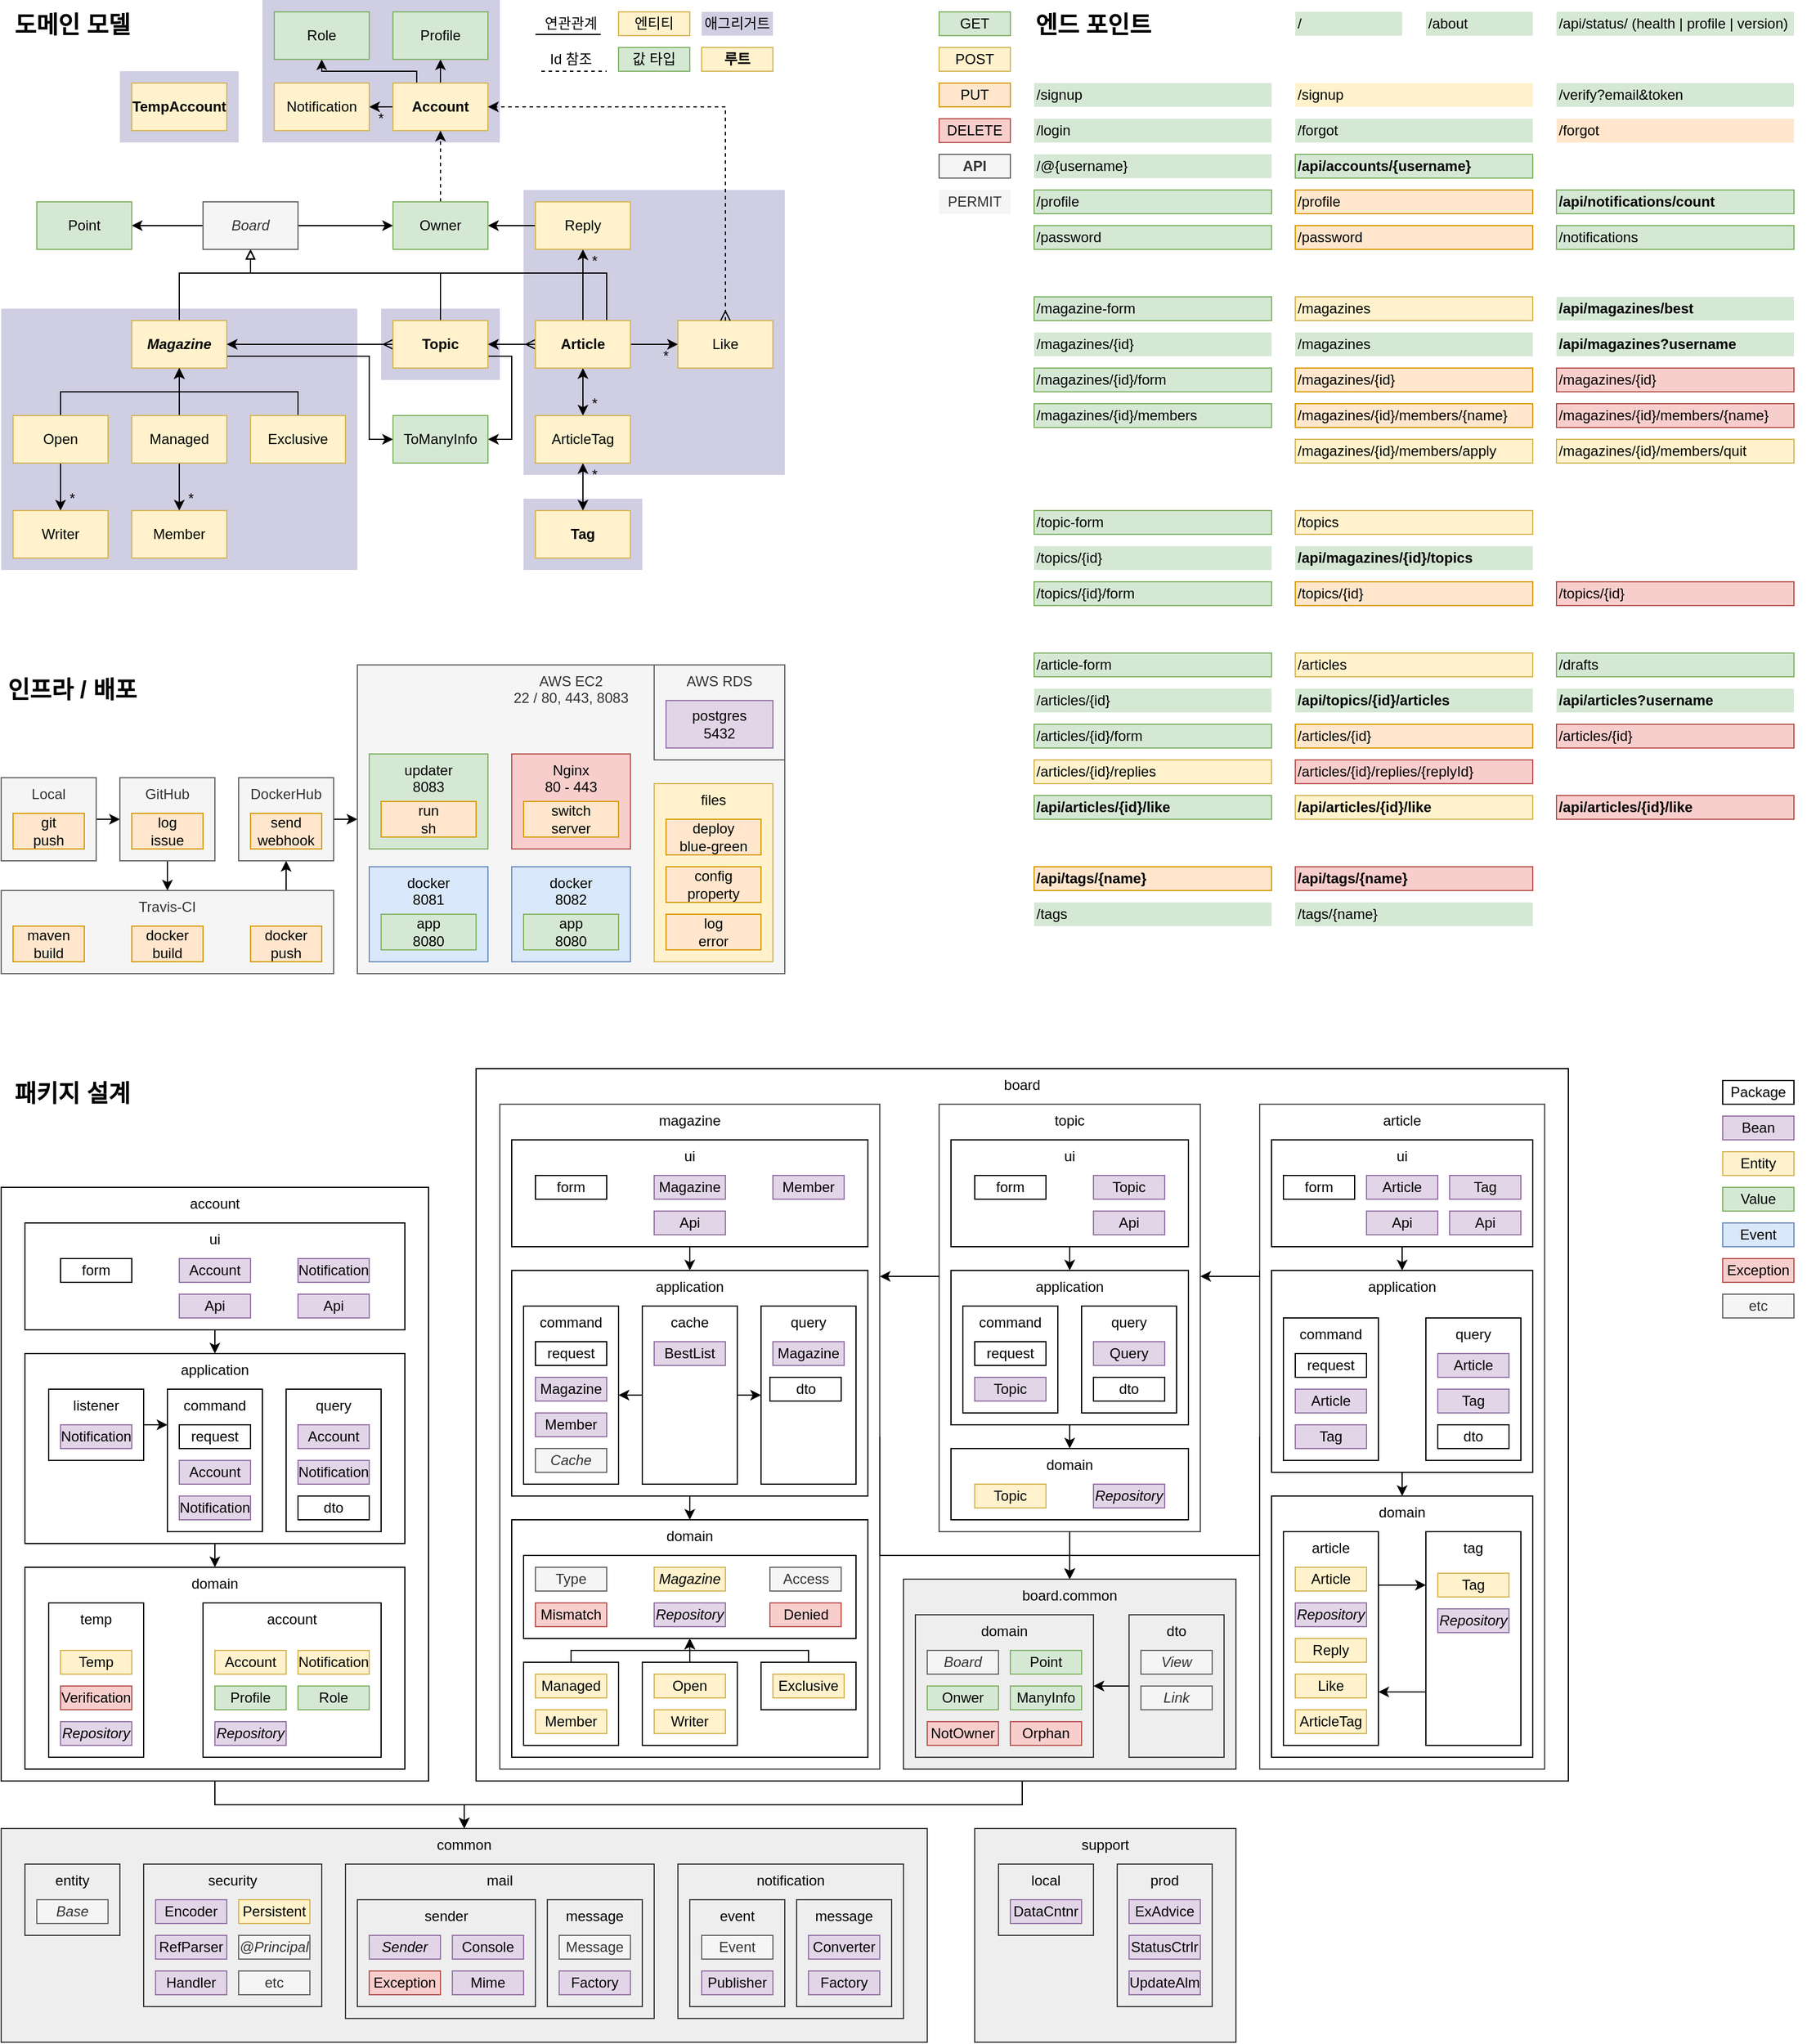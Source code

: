 <mxfile version="13.9.9" type="device"><diagram id="ZZNJzAvCKGJNHufnDKFV" name="Page-1"><mxGraphModel dx="1634" dy="886" grid="1" gridSize="10" guides="1" tooltips="1" connect="1" arrows="1" fold="1" page="1" pageScale="1" pageWidth="1600" pageHeight="900" math="0" shadow="0"><root><mxCell id="0"/><mxCell id="1" parent="0"/><mxCell id="ehzZO6j8kM4KwqVArTPe-61" value="" style="rounded=0;whiteSpace=wrap;html=1;horizontal=1;verticalAlign=top;strokeColor=none;" parent="1" vertex="1"><mxGeometry x="900" y="40" width="660" height="820" as="geometry"/></mxCell><mxCell id="pK3plaUY-_CS5rjRikKl-194" value="" style="rounded=0;whiteSpace=wrap;html=1;horizontal=1;verticalAlign=top;fillColor=#d0cee2;strokeColor=none;" parent="1" vertex="1"><mxGeometry x="260" y="40" width="200" height="120" as="geometry"/></mxCell><mxCell id="Lp5XusapAQbL7XT4OZvI-15" value="" style="rounded=0;whiteSpace=wrap;html=1;horizontal=1;verticalAlign=top;fillColor=#d0cee2;strokeColor=none;" parent="1" vertex="1"><mxGeometry x="480" y="460" width="100" height="60" as="geometry"/></mxCell><mxCell id="Lp5XusapAQbL7XT4OZvI-11" value="" style="rounded=0;whiteSpace=wrap;html=1;horizontal=1;verticalAlign=top;fillColor=#d0cee2;strokeColor=none;" parent="1" vertex="1"><mxGeometry x="480" y="200" width="220" height="240" as="geometry"/></mxCell><mxCell id="Lp5XusapAQbL7XT4OZvI-10" value="" style="rounded=0;whiteSpace=wrap;html=1;horizontal=1;verticalAlign=top;fillColor=#d0cee2;strokeColor=none;" parent="1" vertex="1"><mxGeometry x="360" y="300" width="100" height="60" as="geometry"/></mxCell><mxCell id="Kq04wXMJY71MPOCPnLKO-37" style="edgeStyle=orthogonalEdgeStyle;rounded=0;orthogonalLoop=1;jettySize=auto;html=1;exitX=0.5;exitY=1;exitDx=0;exitDy=0;entryX=0.5;entryY=0;entryDx=0;entryDy=0;" edge="1" parent="1" source="pK3plaUY-_CS5rjRikKl-26" target="Lp5XusapAQbL7XT4OZvI-84"><mxGeometry relative="1" as="geometry"/></mxCell><mxCell id="pK3plaUY-_CS5rjRikKl-26" value="board" style="rounded=0;whiteSpace=wrap;html=1;horizontal=1;verticalAlign=top;align=center;spacingLeft=0;" parent="1" vertex="1"><mxGeometry x="440" y="940" width="920" height="600" as="geometry"/></mxCell><mxCell id="Kq04wXMJY71MPOCPnLKO-26" style="edgeStyle=orthogonalEdgeStyle;rounded=0;orthogonalLoop=1;jettySize=auto;html=1;exitX=0;exitY=0.406;exitDx=0;exitDy=0;exitPerimeter=0;entryX=1;entryY=0.259;entryDx=0;entryDy=0;entryPerimeter=0;" edge="1" parent="1" source="pK3plaUY-_CS5rjRikKl-41" target="pK3plaUY-_CS5rjRikKl-39"><mxGeometry relative="1" as="geometry"><mxPoint x="790" y="1115" as="targetPoint"/><Array as="points"><mxPoint x="830" y="1115"/></Array></mxGeometry></mxCell><mxCell id="Kq04wXMJY71MPOCPnLKO-28" style="edgeStyle=orthogonalEdgeStyle;rounded=0;orthogonalLoop=1;jettySize=auto;html=1;exitX=0.5;exitY=1;exitDx=0;exitDy=0;entryX=0.5;entryY=0;entryDx=0;entryDy=0;" edge="1" parent="1" source="pK3plaUY-_CS5rjRikKl-41" target="pK3plaUY-_CS5rjRikKl-42"><mxGeometry relative="1" as="geometry"/></mxCell><mxCell id="pK3plaUY-_CS5rjRikKl-41" value="topic" style="rounded=0;whiteSpace=wrap;html=1;horizontal=1;verticalAlign=top;opacity=70;" parent="1" vertex="1"><mxGeometry x="830" y="970" width="220" height="360" as="geometry"/></mxCell><mxCell id="Kq04wXMJY71MPOCPnLKO-38" style="edgeStyle=orthogonalEdgeStyle;rounded=0;orthogonalLoop=1;jettySize=auto;html=1;exitX=0.5;exitY=1;exitDx=0;exitDy=0;entryX=0.5;entryY=0;entryDx=0;entryDy=0;" edge="1" parent="1" source="pK3plaUY-_CS5rjRikKl-18" target="Lp5XusapAQbL7XT4OZvI-84"><mxGeometry relative="1" as="geometry"/></mxCell><mxCell id="pK3plaUY-_CS5rjRikKl-18" value="account" style="rounded=0;whiteSpace=wrap;html=1;horizontal=1;verticalAlign=top;" parent="1" vertex="1"><mxGeometry x="40" y="1040" width="360" height="500" as="geometry"/></mxCell><mxCell id="Kq04wXMJY71MPOCPnLKO-4" style="edgeStyle=orthogonalEdgeStyle;rounded=0;orthogonalLoop=1;jettySize=auto;html=1;exitX=0.5;exitY=1;exitDx=0;exitDy=0;entryX=0.5;entryY=0;entryDx=0;entryDy=0;" edge="1" parent="1" source="n-Appd4k0UnREagx-Lx7-6" target="pK3plaUY-_CS5rjRikKl-22"><mxGeometry relative="1" as="geometry"/></mxCell><mxCell id="n-Appd4k0UnREagx-Lx7-6" value="application" style="rounded=0;whiteSpace=wrap;html=1;horizontal=1;verticalAlign=top;" parent="1" vertex="1"><mxGeometry x="60" y="1180" width="320" height="160" as="geometry"/></mxCell><mxCell id="5iCXmPPSmvp450GPV8Xc-37" value="query" style="rounded=0;whiteSpace=wrap;html=1;horizontal=1;verticalAlign=top;" parent="1" vertex="1"><mxGeometry x="280" y="1210" width="80" height="120" as="geometry"/></mxCell><mxCell id="n-Appd4k0UnREagx-Lx7-7" value="command" style="rounded=0;whiteSpace=wrap;html=1;horizontal=1;verticalAlign=top;" parent="1" vertex="1"><mxGeometry x="180" y="1210" width="80" height="120" as="geometry"/></mxCell><mxCell id="Tngi1Fy2NmoNI1kwDpmV-29" value="" style="rounded=0;whiteSpace=wrap;html=1;horizontal=1;verticalAlign=top;fillColor=#d0cee2;strokeColor=none;" parent="1" vertex="1"><mxGeometry x="40" y="300" width="300" height="220" as="geometry"/></mxCell><mxCell id="Kq04wXMJY71MPOCPnLKO-27" style="edgeStyle=orthogonalEdgeStyle;rounded=0;orthogonalLoop=1;jettySize=auto;html=1;exitX=1;exitY=0.5;exitDx=0;exitDy=0;entryX=0.5;entryY=0;entryDx=0;entryDy=0;" edge="1" parent="1" source="pK3plaUY-_CS5rjRikKl-39" target="pK3plaUY-_CS5rjRikKl-42"><mxGeometry relative="1" as="geometry"><Array as="points"><mxPoint x="780" y="1350"/><mxPoint x="940" y="1350"/></Array></mxGeometry></mxCell><mxCell id="pK3plaUY-_CS5rjRikKl-39" value="magazine" style="rounded=0;whiteSpace=wrap;html=1;horizontal=1;verticalAlign=top;opacity=70;" parent="1" vertex="1"><mxGeometry x="460" y="970" width="320" height="560" as="geometry"/></mxCell><mxCell id="pK3plaUY-_CS5rjRikKl-12" value="" style="rounded=0;whiteSpace=wrap;html=1;strokeColor=none;" parent="1" vertex="1"><mxGeometry x="1480" y="940" width="80" height="220" as="geometry"/></mxCell><mxCell id="bLUCcpAfqZSqvqKswfC0-164" style="edgeStyle=orthogonalEdgeStyle;rounded=0;orthogonalLoop=1;jettySize=auto;html=1;exitX=0.5;exitY=1;exitDx=0;exitDy=0;entryX=0.5;entryY=0;entryDx=0;entryDy=0;" parent="1" edge="1"><mxGeometry relative="1" as="geometry"><mxPoint x="690" y="165" as="sourcePoint"/></mxGeometry></mxCell><mxCell id="bLUCcpAfqZSqvqKswfC0-166" style="edgeStyle=orthogonalEdgeStyle;rounded=0;orthogonalLoop=1;jettySize=auto;html=1;exitX=0.5;exitY=1;exitDx=0;exitDy=0;entryX=0.5;entryY=0;entryDx=0;entryDy=0;" parent="1" edge="1"><mxGeometry relative="1" as="geometry"><mxPoint x="690" y="195" as="sourcePoint"/></mxGeometry></mxCell><mxCell id="pK3plaUY-_CS5rjRikKl-11" value="Bean" style="rounded=0;whiteSpace=wrap;html=1;strokeColor=#9673a6;fillColor=#e1d5e7;" parent="1" vertex="1"><mxGeometry x="1490" y="980" width="60" height="20" as="geometry"/></mxCell><mxCell id="pK3plaUY-_CS5rjRikKl-13" value="Exception" style="rounded=0;whiteSpace=wrap;html=1;strokeColor=#b85450;fillColor=#f8cecc;" parent="1" vertex="1"><mxGeometry x="1490" y="1100" width="60" height="20" as="geometry"/></mxCell><mxCell id="pK3plaUY-_CS5rjRikKl-14" value="Entity" style="rounded=0;whiteSpace=wrap;html=1;strokeColor=#d6b656;fillColor=#fff2cc;" parent="1" vertex="1"><mxGeometry x="1490" y="1010" width="60" height="20" as="geometry"/></mxCell><mxCell id="pK3plaUY-_CS5rjRikKl-15" value="Value" style="rounded=0;whiteSpace=wrap;html=1;strokeColor=#82b366;fillColor=#d5e8d4;" parent="1" vertex="1"><mxGeometry x="1490" y="1040" width="60" height="20" as="geometry"/></mxCell><mxCell id="pK3plaUY-_CS5rjRikKl-17" value="Event" style="rounded=0;whiteSpace=wrap;html=1;strokeColor=#6c8ebf;fillColor=#dae8fc;" parent="1" vertex="1"><mxGeometry x="1490" y="1070" width="60" height="20" as="geometry"/></mxCell><mxCell id="Kq04wXMJY71MPOCPnLKO-3" style="edgeStyle=orthogonalEdgeStyle;rounded=0;orthogonalLoop=1;jettySize=auto;html=1;exitX=0.5;exitY=1;exitDx=0;exitDy=0;entryX=0.5;entryY=0;entryDx=0;entryDy=0;" edge="1" parent="1" source="pK3plaUY-_CS5rjRikKl-20" target="n-Appd4k0UnREagx-Lx7-6"><mxGeometry relative="1" as="geometry"/></mxCell><mxCell id="pK3plaUY-_CS5rjRikKl-20" value="ui" style="rounded=0;whiteSpace=wrap;html=1;horizontal=1;verticalAlign=top;" parent="1" vertex="1"><mxGeometry x="60" y="1070" width="320" height="90" as="geometry"/></mxCell><mxCell id="pK3plaUY-_CS5rjRikKl-22" value="domain" style="rounded=0;whiteSpace=wrap;html=1;horizontal=1;verticalAlign=top;" parent="1" vertex="1"><mxGeometry x="60" y="1360" width="320" height="170" as="geometry"/></mxCell><mxCell id="Kq04wXMJY71MPOCPnLKO-25" style="edgeStyle=orthogonalEdgeStyle;rounded=0;orthogonalLoop=1;jettySize=auto;html=1;exitX=0;exitY=0.25;exitDx=0;exitDy=0;" edge="1" parent="1" source="pK3plaUY-_CS5rjRikKl-40"><mxGeometry relative="1" as="geometry"><mxPoint x="1050" y="1115" as="targetPoint"/><Array as="points"><mxPoint x="1050" y="1115"/></Array></mxGeometry></mxCell><mxCell id="Kq04wXMJY71MPOCPnLKO-29" style="edgeStyle=orthogonalEdgeStyle;rounded=0;orthogonalLoop=1;jettySize=auto;html=1;exitX=0;exitY=0.5;exitDx=0;exitDy=0;entryX=0.5;entryY=0;entryDx=0;entryDy=0;" edge="1" parent="1" source="pK3plaUY-_CS5rjRikKl-40" target="pK3plaUY-_CS5rjRikKl-42"><mxGeometry relative="1" as="geometry"><Array as="points"><mxPoint x="1100" y="1350"/><mxPoint x="940" y="1350"/></Array></mxGeometry></mxCell><mxCell id="pK3plaUY-_CS5rjRikKl-40" value="article" style="rounded=0;whiteSpace=wrap;html=1;horizontal=1;verticalAlign=top;opacity=70;" parent="1" vertex="1"><mxGeometry x="1100" y="970" width="240" height="560" as="geometry"/></mxCell><mxCell id="pK3plaUY-_CS5rjRikKl-46" value="Account" style="rounded=0;whiteSpace=wrap;html=1;strokeColor=#9673a6;fillColor=#e1d5e7;" parent="1" vertex="1"><mxGeometry x="190" y="1100" width="60" height="20" as="geometry"/></mxCell><mxCell id="pK3plaUY-_CS5rjRikKl-51" value="Account" style="rounded=0;whiteSpace=wrap;html=1;strokeColor=#9673a6;fillColor=#e1d5e7;" parent="1" vertex="1"><mxGeometry x="190" y="1270" width="60" height="20" as="geometry"/></mxCell><mxCell id="pK3plaUY-_CS5rjRikKl-57" value="temp" style="rounded=0;whiteSpace=wrap;html=1;horizontal=1;verticalAlign=top;" parent="1" vertex="1"><mxGeometry x="80" y="1390" width="80" height="130" as="geometry"/></mxCell><mxCell id="pK3plaUY-_CS5rjRikKl-58" value="account" style="rounded=0;whiteSpace=wrap;html=1;horizontal=1;verticalAlign=top;" parent="1" vertex="1"><mxGeometry x="210" y="1390" width="150" height="130" as="geometry"/></mxCell><mxCell id="pK3plaUY-_CS5rjRikKl-59" value="Repository" style="rounded=0;whiteSpace=wrap;html=1;strokeColor=#9673a6;fillColor=#e1d5e7;fontStyle=2" parent="1" vertex="1"><mxGeometry x="90" y="1490" width="60" height="20" as="geometry"/></mxCell><mxCell id="pK3plaUY-_CS5rjRikKl-60" value="Temp" style="rounded=0;whiteSpace=wrap;html=1;strokeColor=#d6b656;fillColor=#fff2cc;" parent="1" vertex="1"><mxGeometry x="90" y="1430" width="60" height="20" as="geometry"/></mxCell><mxCell id="pK3plaUY-_CS5rjRikKl-61" value="Verification" style="rounded=0;whiteSpace=wrap;html=1;strokeColor=#b85450;fillColor=#f8cecc;" parent="1" vertex="1"><mxGeometry x="90" y="1460" width="60" height="20" as="geometry"/></mxCell><mxCell id="pK3plaUY-_CS5rjRikKl-64" value="Repository" style="rounded=0;whiteSpace=wrap;html=1;strokeColor=#9673a6;fillColor=#e1d5e7;fontStyle=2" parent="1" vertex="1"><mxGeometry x="220" y="1490" width="60" height="20" as="geometry"/></mxCell><mxCell id="pK3plaUY-_CS5rjRikKl-65" value="Account" style="rounded=0;whiteSpace=wrap;html=1;strokeColor=#d6b656;fillColor=#fff2cc;" parent="1" vertex="1"><mxGeometry x="220" y="1430" width="60" height="20" as="geometry"/></mxCell><mxCell id="pK3plaUY-_CS5rjRikKl-72" value="Role" style="rounded=0;whiteSpace=wrap;html=1;strokeColor=#82b366;fillColor=#d5e8d4;" parent="1" vertex="1"><mxGeometry x="290" y="1460" width="60" height="20" as="geometry"/></mxCell><mxCell id="pK3plaUY-_CS5rjRikKl-73" value="Profile" style="rounded=0;whiteSpace=wrap;html=1;strokeColor=#82b366;fillColor=#d5e8d4;" parent="1" vertex="1"><mxGeometry x="220" y="1460" width="60" height="20" as="geometry"/></mxCell><mxCell id="Tngi1Fy2NmoNI1kwDpmV-25" style="edgeStyle=orthogonalEdgeStyle;rounded=0;orthogonalLoop=1;jettySize=auto;html=1;exitX=0.5;exitY=0;exitDx=0;exitDy=0;entryX=0.5;entryY=1;entryDx=0;entryDy=0;endArrow=block;endFill=0;" parent="1" source="pK3plaUY-_CS5rjRikKl-156" target="Tngi1Fy2NmoNI1kwDpmV-22" edge="1"><mxGeometry relative="1" as="geometry"><Array as="points"><mxPoint x="190" y="270"/><mxPoint x="250" y="270"/></Array></mxGeometry></mxCell><mxCell id="Lp5XusapAQbL7XT4OZvI-6" style="edgeStyle=orthogonalEdgeStyle;rounded=0;orthogonalLoop=1;jettySize=auto;html=1;exitX=1;exitY=0.75;exitDx=0;exitDy=0;entryX=0;entryY=0.5;entryDx=0;entryDy=0;startArrow=none;startFill=0;" parent="1" source="pK3plaUY-_CS5rjRikKl-156" target="w7T1JRzFDScQoqZ_-cZy-49" edge="1"><mxGeometry relative="1" as="geometry"><Array as="points"><mxPoint x="350" y="340"/><mxPoint x="350" y="410"/></Array></mxGeometry></mxCell><mxCell id="pK3plaUY-_CS5rjRikKl-156" value="Magazine" style="rounded=0;whiteSpace=wrap;html=1;strokeColor=#d6b656;fillColor=#fff2cc;fontStyle=3" parent="1" vertex="1"><mxGeometry x="150" y="310" width="80" height="40" as="geometry"/></mxCell><mxCell id="pK3plaUY-_CS5rjRikKl-162" style="edgeStyle=orthogonalEdgeStyle;rounded=0;orthogonalLoop=1;jettySize=auto;html=1;exitX=0;exitY=0.5;exitDx=0;exitDy=0;entryX=1;entryY=0.5;entryDx=0;entryDy=0;startArrow=ERmany;startFill=0;" parent="1" source="pK3plaUY-_CS5rjRikKl-157" target="pK3plaUY-_CS5rjRikKl-156" edge="1"><mxGeometry relative="1" as="geometry"/></mxCell><mxCell id="Tngi1Fy2NmoNI1kwDpmV-26" style="edgeStyle=orthogonalEdgeStyle;rounded=0;orthogonalLoop=1;jettySize=auto;html=1;exitX=0.5;exitY=0;exitDx=0;exitDy=0;entryX=0.5;entryY=1;entryDx=0;entryDy=0;endArrow=block;endFill=0;" parent="1" source="pK3plaUY-_CS5rjRikKl-157" target="Tngi1Fy2NmoNI1kwDpmV-22" edge="1"><mxGeometry relative="1" as="geometry"><Array as="points"><mxPoint x="410" y="270"/><mxPoint x="250" y="270"/></Array></mxGeometry></mxCell><mxCell id="Lp5XusapAQbL7XT4OZvI-7" style="edgeStyle=orthogonalEdgeStyle;rounded=0;orthogonalLoop=1;jettySize=auto;html=1;exitX=1;exitY=0.75;exitDx=0;exitDy=0;entryX=1;entryY=0.5;entryDx=0;entryDy=0;startArrow=none;startFill=0;" parent="1" source="pK3plaUY-_CS5rjRikKl-157" target="w7T1JRzFDScQoqZ_-cZy-49" edge="1"><mxGeometry relative="1" as="geometry"/></mxCell><mxCell id="pK3plaUY-_CS5rjRikKl-157" value="Topic" style="rounded=0;whiteSpace=wrap;html=1;strokeColor=#d6b656;fillColor=#fff2cc;fontStyle=1" parent="1" vertex="1"><mxGeometry x="370" y="310" width="80" height="40" as="geometry"/></mxCell><mxCell id="pK3plaUY-_CS5rjRikKl-164" style="edgeStyle=orthogonalEdgeStyle;rounded=0;orthogonalLoop=1;jettySize=auto;html=1;exitX=0;exitY=0.5;exitDx=0;exitDy=0;entryX=1;entryY=0.5;entryDx=0;entryDy=0;startArrow=ERmany;startFill=0;" parent="1" source="pK3plaUY-_CS5rjRikKl-158" target="pK3plaUY-_CS5rjRikKl-157" edge="1"><mxGeometry relative="1" as="geometry"/></mxCell><mxCell id="pK3plaUY-_CS5rjRikKl-186" style="edgeStyle=orthogonalEdgeStyle;rounded=0;orthogonalLoop=1;jettySize=auto;html=1;exitX=1;exitY=0.5;exitDx=0;exitDy=0;entryX=0;entryY=0.5;entryDx=0;entryDy=0;startArrow=none;startFill=0;" parent="1" source="pK3plaUY-_CS5rjRikKl-158" target="pK3plaUY-_CS5rjRikKl-159" edge="1"><mxGeometry relative="1" as="geometry"/></mxCell><mxCell id="Tngi1Fy2NmoNI1kwDpmV-27" style="edgeStyle=orthogonalEdgeStyle;rounded=0;orthogonalLoop=1;jettySize=auto;html=1;exitX=0.25;exitY=0;exitDx=0;exitDy=0;entryX=0.5;entryY=1;entryDx=0;entryDy=0;endArrow=block;endFill=0;" parent="1" source="pK3plaUY-_CS5rjRikKl-158" target="Tngi1Fy2NmoNI1kwDpmV-22" edge="1"><mxGeometry relative="1" as="geometry"><Array as="points"><mxPoint x="550" y="270"/><mxPoint x="250" y="270"/></Array></mxGeometry></mxCell><mxCell id="Lp5XusapAQbL7XT4OZvI-1" style="edgeStyle=orthogonalEdgeStyle;rounded=0;orthogonalLoop=1;jettySize=auto;html=1;exitX=0.5;exitY=0;exitDx=0;exitDy=0;entryX=0.5;entryY=1;entryDx=0;entryDy=0;" parent="1" source="pK3plaUY-_CS5rjRikKl-158" target="pK3plaUY-_CS5rjRikKl-171" edge="1"><mxGeometry relative="1" as="geometry"/></mxCell><mxCell id="Lp5XusapAQbL7XT4OZvI-13" style="edgeStyle=orthogonalEdgeStyle;rounded=0;orthogonalLoop=1;jettySize=auto;html=1;exitX=0.5;exitY=1;exitDx=0;exitDy=0;entryX=0.5;entryY=0;entryDx=0;entryDy=0;startArrow=classic;startFill=1;" parent="1" source="pK3plaUY-_CS5rjRikKl-158" target="pK3plaUY-_CS5rjRikKl-174" edge="1"><mxGeometry relative="1" as="geometry"/></mxCell><mxCell id="pK3plaUY-_CS5rjRikKl-158" value="Article" style="rounded=0;whiteSpace=wrap;html=1;strokeColor=#d6b656;fillColor=#fff2cc;fontStyle=1" parent="1" vertex="1"><mxGeometry x="490" y="310" width="80" height="40" as="geometry"/></mxCell><mxCell id="pK3plaUY-_CS5rjRikKl-159" value="Like" style="rounded=0;whiteSpace=wrap;html=1;strokeColor=#d6b656;fillColor=#fff2cc;" parent="1" vertex="1"><mxGeometry x="610" y="310" width="80" height="40" as="geometry"/></mxCell><mxCell id="w7T1JRzFDScQoqZ_-cZy-60" style="edgeStyle=orthogonalEdgeStyle;rounded=0;orthogonalLoop=1;jettySize=auto;html=1;exitX=0.5;exitY=0;exitDx=0;exitDy=0;entryX=0.5;entryY=1;entryDx=0;entryDy=0;startArrow=none;startFill=0;endArrow=classic;endFill=1;" parent="1" source="pK3plaUY-_CS5rjRikKl-166" target="w7T1JRzFDScQoqZ_-cZy-46" edge="1"><mxGeometry relative="1" as="geometry"/></mxCell><mxCell id="Lp5XusapAQbL7XT4OZvI-17" style="edgeStyle=orthogonalEdgeStyle;rounded=0;orthogonalLoop=1;jettySize=auto;html=1;exitX=0;exitY=0.5;exitDx=0;exitDy=0;entryX=1;entryY=0.5;entryDx=0;entryDy=0;startArrow=none;startFill=0;" parent="1" source="pK3plaUY-_CS5rjRikKl-166" target="pK3plaUY-_CS5rjRikKl-170" edge="1"><mxGeometry relative="1" as="geometry"/></mxCell><mxCell id="Lp5XusapAQbL7XT4OZvI-20" style="edgeStyle=orthogonalEdgeStyle;rounded=0;orthogonalLoop=1;jettySize=auto;html=1;exitX=0.25;exitY=0;exitDx=0;exitDy=0;entryX=0.5;entryY=1;entryDx=0;entryDy=0;startArrow=none;startFill=0;" parent="1" source="pK3plaUY-_CS5rjRikKl-166" target="Lp5XusapAQbL7XT4OZvI-19" edge="1"><mxGeometry relative="1" as="geometry"><Array as="points"><mxPoint x="390" y="100"/><mxPoint x="310" y="100"/></Array></mxGeometry></mxCell><mxCell id="pK3plaUY-_CS5rjRikKl-166" value="Account" style="rounded=0;whiteSpace=wrap;html=1;strokeColor=#d6b656;fillColor=#fff2cc;fontStyle=1" parent="1" vertex="1"><mxGeometry x="370" y="110" width="80" height="40" as="geometry"/></mxCell><mxCell id="pK3plaUY-_CS5rjRikKl-170" value="Notification" style="rounded=0;whiteSpace=wrap;html=1;strokeColor=#d6b656;fillColor=#fff2cc;fontStyle=0" parent="1" vertex="1"><mxGeometry x="270" y="110" width="80" height="40" as="geometry"/></mxCell><mxCell id="pK3plaUY-_CS5rjRikKl-190" style="edgeStyle=orthogonalEdgeStyle;rounded=0;orthogonalLoop=1;jettySize=auto;html=1;exitX=0.5;exitY=0;exitDx=0;exitDy=0;startArrow=ERmany;startFill=0;entryX=1;entryY=0.5;entryDx=0;entryDy=0;dashed=1;" parent="1" source="pK3plaUY-_CS5rjRikKl-159" target="pK3plaUY-_CS5rjRikKl-166" edge="1"><mxGeometry relative="1" as="geometry"><mxPoint x="510" y="130.353" as="targetPoint"/></mxGeometry></mxCell><mxCell id="Lp5XusapAQbL7XT4OZvI-12" style="edgeStyle=orthogonalEdgeStyle;rounded=0;orthogonalLoop=1;jettySize=auto;html=1;exitX=0;exitY=0.5;exitDx=0;exitDy=0;entryX=1;entryY=0.5;entryDx=0;entryDy=0;startArrow=none;startFill=0;" parent="1" source="pK3plaUY-_CS5rjRikKl-171" target="Tngi1Fy2NmoNI1kwDpmV-23" edge="1"><mxGeometry relative="1" as="geometry"/></mxCell><mxCell id="pK3plaUY-_CS5rjRikKl-171" value="Reply" style="rounded=0;whiteSpace=wrap;html=1;strokeColor=#d6b656;fillColor=#fff2cc;fontStyle=0" parent="1" vertex="1"><mxGeometry x="490" y="210" width="80" height="40" as="geometry"/></mxCell><mxCell id="pK3plaUY-_CS5rjRikKl-172" value="Tag" style="rounded=0;whiteSpace=wrap;html=1;strokeColor=#d6b656;fillColor=#fff2cc;fontStyle=1" parent="1" vertex="1"><mxGeometry x="490" y="470" width="80" height="40" as="geometry"/></mxCell><mxCell id="Lp5XusapAQbL7XT4OZvI-14" style="edgeStyle=orthogonalEdgeStyle;rounded=0;orthogonalLoop=1;jettySize=auto;html=1;exitX=0.5;exitY=1;exitDx=0;exitDy=0;entryX=0.5;entryY=0;entryDx=0;entryDy=0;startArrow=classic;startFill=1;" parent="1" source="pK3plaUY-_CS5rjRikKl-174" target="pK3plaUY-_CS5rjRikKl-172" edge="1"><mxGeometry relative="1" as="geometry"/></mxCell><mxCell id="pK3plaUY-_CS5rjRikKl-174" value="ArticleTag" style="rounded=0;whiteSpace=wrap;html=1;strokeColor=#d6b656;fillColor=#fff2cc;" parent="1" vertex="1"><mxGeometry x="490" y="390" width="80" height="40" as="geometry"/></mxCell><mxCell id="pK3plaUY-_CS5rjRikKl-203" value="" style="rounded=0;whiteSpace=wrap;html=1;horizontal=1;verticalAlign=top;strokeColor=none;" parent="1" vertex="1"><mxGeometry x="480" y="40" width="220" height="70" as="geometry"/></mxCell><mxCell id="pK3plaUY-_CS5rjRikKl-206" value="연관관계" style="rounded=0;whiteSpace=wrap;html=1;strokeColor=none;" parent="1" vertex="1"><mxGeometry x="490" y="50" width="60" height="20" as="geometry"/></mxCell><mxCell id="pK3plaUY-_CS5rjRikKl-207" value="Id 참조" style="rounded=0;whiteSpace=wrap;html=1;dashed=1;strokeColor=none;fillColor=none;" parent="1" vertex="1"><mxGeometry x="490" y="80" width="60" height="20" as="geometry"/></mxCell><mxCell id="pK3plaUY-_CS5rjRikKl-209" value="값 타입" style="rounded=0;whiteSpace=wrap;html=1;fontStyle=0;fillColor=#d5e8d4;strokeColor=#82b366;" parent="1" vertex="1"><mxGeometry x="560" y="80" width="60" height="20" as="geometry"/></mxCell><mxCell id="n-Appd4k0UnREagx-Lx7-2" value="Api" style="rounded=0;whiteSpace=wrap;html=1;strokeColor=#9673a6;fillColor=#e1d5e7;" parent="1" vertex="1"><mxGeometry x="190" y="1130" width="60" height="20" as="geometry"/></mxCell><mxCell id="n-Appd4k0UnREagx-Lx7-8" value="엔티티" style="rounded=0;whiteSpace=wrap;html=1;fontStyle=0;fillColor=#fff2cc;strokeColor=#d6b656;" parent="1" vertex="1"><mxGeometry x="560" y="50" width="60" height="20" as="geometry"/></mxCell><mxCell id="-p5i-w1jWa-K4ddAnB04-5" value="" style="rounded=0;whiteSpace=wrap;html=1;horizontal=1;verticalAlign=top;strokeColor=none;" parent="1" vertex="1"><mxGeometry x="820" y="40" width="80" height="190" as="geometry"/></mxCell><mxCell id="-p5i-w1jWa-K4ddAnB04-6" value="GET" style="rounded=0;whiteSpace=wrap;html=1;fillColor=#d5e8d4;strokeColor=#82b366;" parent="1" vertex="1"><mxGeometry x="830" y="50" width="60" height="20" as="geometry"/></mxCell><mxCell id="-p5i-w1jWa-K4ddAnB04-7" value="POST" style="rounded=0;whiteSpace=wrap;html=1;fillColor=#fff2cc;strokeColor=#d6b656;" parent="1" vertex="1"><mxGeometry x="830" y="80" width="60" height="20" as="geometry"/></mxCell><mxCell id="-p5i-w1jWa-K4ddAnB04-8" value="PUT" style="rounded=0;whiteSpace=wrap;html=1;fontStyle=0;fillColor=#ffe6cc;strokeColor=#d79b00;" parent="1" vertex="1"><mxGeometry x="830" y="110" width="60" height="20" as="geometry"/></mxCell><mxCell id="-p5i-w1jWa-K4ddAnB04-9" value="API" style="rounded=0;whiteSpace=wrap;html=1;fontStyle=1;fillColor=#f5f5f5;strokeColor=#666666;fontColor=#333333;" parent="1" vertex="1"><mxGeometry x="830" y="170" width="60" height="20" as="geometry"/></mxCell><mxCell id="-p5i-w1jWa-K4ddAnB04-10" value="DELETE" style="rounded=0;whiteSpace=wrap;html=1;fontStyle=0;fillColor=#f8cecc;strokeColor=#b85450;" parent="1" vertex="1"><mxGeometry x="830" y="140" width="60" height="20" as="geometry"/></mxCell><mxCell id="Tngi1Fy2NmoNI1kwDpmV-1" value="Package" style="rounded=0;whiteSpace=wrap;html=1;" parent="1" vertex="1"><mxGeometry x="1490" y="950" width="60" height="20" as="geometry"/></mxCell><mxCell id="Tngi1Fy2NmoNI1kwDpmV-2" value="etc" style="rounded=0;whiteSpace=wrap;html=1;strokeColor=#666666;fillColor=#f5f5f5;fontColor=#333333;" parent="1" vertex="1"><mxGeometry x="1490" y="1130" width="60" height="20" as="geometry"/></mxCell><mxCell id="Tngi1Fy2NmoNI1kwDpmV-24" style="edgeStyle=orthogonalEdgeStyle;rounded=0;orthogonalLoop=1;jettySize=auto;html=1;exitX=1;exitY=0.5;exitDx=0;exitDy=0;entryX=0;entryY=0.5;entryDx=0;entryDy=0;" parent="1" source="Tngi1Fy2NmoNI1kwDpmV-22" target="Tngi1Fy2NmoNI1kwDpmV-23" edge="1"><mxGeometry relative="1" as="geometry"/></mxCell><mxCell id="w7T1JRzFDScQoqZ_-cZy-41" style="edgeStyle=orthogonalEdgeStyle;rounded=0;orthogonalLoop=1;jettySize=auto;html=1;exitX=0;exitY=0.5;exitDx=0;exitDy=0;entryX=1;entryY=0.5;entryDx=0;entryDy=0;startArrow=none;startFill=0;endArrow=classic;endFill=1;" parent="1" source="Tngi1Fy2NmoNI1kwDpmV-22" target="w7T1JRzFDScQoqZ_-cZy-40" edge="1"><mxGeometry relative="1" as="geometry"/></mxCell><mxCell id="Tngi1Fy2NmoNI1kwDpmV-22" value="Board" style="rounded=0;whiteSpace=wrap;html=1;strokeColor=#666666;fillColor=#f5f5f5;fontStyle=2;fontColor=#333333;" parent="1" vertex="1"><mxGeometry x="210" y="210" width="80" height="40" as="geometry"/></mxCell><mxCell id="Tngi1Fy2NmoNI1kwDpmV-28" style="edgeStyle=orthogonalEdgeStyle;rounded=0;orthogonalLoop=1;jettySize=auto;html=1;exitX=0.5;exitY=0;exitDx=0;exitDy=0;endArrow=classic;endFill=1;dashed=1;" parent="1" source="Tngi1Fy2NmoNI1kwDpmV-23" target="pK3plaUY-_CS5rjRikKl-166" edge="1"><mxGeometry relative="1" as="geometry"/></mxCell><mxCell id="Tngi1Fy2NmoNI1kwDpmV-23" value="Owner" style="rounded=0;whiteSpace=wrap;html=1;strokeColor=#82b366;fillColor=#d5e8d4;fontStyle=0" parent="1" vertex="1"><mxGeometry x="370" y="210" width="80" height="40" as="geometry"/></mxCell><mxCell id="Tngi1Fy2NmoNI1kwDpmV-32" value="*" style="rounded=0;whiteSpace=wrap;html=1;dashed=1;strokeColor=none;fillColor=none;" parent="1" vertex="1"><mxGeometry x="590" y="330" width="20" height="20" as="geometry"/></mxCell><mxCell id="Tngi1Fy2NmoNI1kwDpmV-33" value="*" style="rounded=0;whiteSpace=wrap;html=1;dashed=1;strokeColor=none;fillColor=none;" parent="1" vertex="1"><mxGeometry x="90" y="450" width="20" height="20" as="geometry"/></mxCell><mxCell id="Tngi1Fy2NmoNI1kwDpmV-36" value="" style="endArrow=none;html=1;dashed=1;" parent="1" edge="1"><mxGeometry width="50" height="50" relative="1" as="geometry"><mxPoint x="495" y="100" as="sourcePoint"/><mxPoint x="550" y="100" as="targetPoint"/></mxGeometry></mxCell><mxCell id="Tngi1Fy2NmoNI1kwDpmV-37" value="" style="endArrow=none;html=1;" parent="1" edge="1"><mxGeometry width="50" height="50" relative="1" as="geometry"><mxPoint x="490" y="69" as="sourcePoint"/><mxPoint x="545" y="69" as="targetPoint"/></mxGeometry></mxCell><mxCell id="5iCXmPPSmvp450GPV8Xc-5" value="request" style="rounded=0;whiteSpace=wrap;html=1;horizontal=1;verticalAlign=middle;" parent="1" vertex="1"><mxGeometry x="190" y="1240" width="60" height="20" as="geometry"/></mxCell><mxCell id="n-Appd4k0UnREagx-Lx7-3" value="Notification" style="rounded=0;whiteSpace=wrap;html=1;strokeColor=#9673a6;fillColor=#e1d5e7;" parent="1" vertex="1"><mxGeometry x="290" y="1270" width="60" height="20" as="geometry"/></mxCell><mxCell id="5iCXmPPSmvp450GPV8Xc-33" value="dto" style="rounded=0;whiteSpace=wrap;html=1;horizontal=1;verticalAlign=middle;" parent="1" vertex="1"><mxGeometry x="290" y="1300" width="60" height="20" as="geometry"/></mxCell><mxCell id="w7T1JRzFDScQoqZ_-cZy-40" value="Point" style="rounded=0;whiteSpace=wrap;html=1;strokeColor=#82b366;fillColor=#d5e8d4;fontStyle=0" parent="1" vertex="1"><mxGeometry x="70" y="210" width="80" height="40" as="geometry"/></mxCell><mxCell id="w7T1JRzFDScQoqZ_-cZy-51" style="edgeStyle=orthogonalEdgeStyle;rounded=0;orthogonalLoop=1;jettySize=auto;html=1;exitX=0.5;exitY=0;exitDx=0;exitDy=0;entryX=0.5;entryY=1;entryDx=0;entryDy=0;startArrow=none;startFill=0;endArrow=classic;endFill=1;" parent="1" source="w7T1JRzFDScQoqZ_-cZy-43" target="pK3plaUY-_CS5rjRikKl-156" edge="1"><mxGeometry relative="1" as="geometry"/></mxCell><mxCell id="w7T1JRzFDScQoqZ_-cZy-59" style="edgeStyle=orthogonalEdgeStyle;rounded=0;orthogonalLoop=1;jettySize=auto;html=1;exitX=0.5;exitY=1;exitDx=0;exitDy=0;entryX=0.5;entryY=0;entryDx=0;entryDy=0;startArrow=none;startFill=0;endArrow=classic;endFill=1;" parent="1" source="w7T1JRzFDScQoqZ_-cZy-43" target="w7T1JRzFDScQoqZ_-cZy-57" edge="1"><mxGeometry relative="1" as="geometry"/></mxCell><mxCell id="w7T1JRzFDScQoqZ_-cZy-43" value="Managed" style="rounded=0;whiteSpace=wrap;html=1;strokeColor=#d6b656;fillColor=#fff2cc;fontStyle=0" parent="1" vertex="1"><mxGeometry x="150" y="390" width="80" height="40" as="geometry"/></mxCell><mxCell id="w7T1JRzFDScQoqZ_-cZy-52" style="edgeStyle=orthogonalEdgeStyle;rounded=0;orthogonalLoop=1;jettySize=auto;html=1;exitX=0.5;exitY=0;exitDx=0;exitDy=0;entryX=0.5;entryY=1;entryDx=0;entryDy=0;startArrow=none;startFill=0;endArrow=classic;endFill=1;" parent="1" source="w7T1JRzFDScQoqZ_-cZy-44" target="pK3plaUY-_CS5rjRikKl-156" edge="1"><mxGeometry relative="1" as="geometry"><Array as="points"><mxPoint x="90" y="370"/><mxPoint x="190" y="370"/></Array></mxGeometry></mxCell><mxCell id="w7T1JRzFDScQoqZ_-cZy-56" style="edgeStyle=orthogonalEdgeStyle;rounded=0;orthogonalLoop=1;jettySize=auto;html=1;exitX=0.5;exitY=1;exitDx=0;exitDy=0;entryX=0.5;entryY=0;entryDx=0;entryDy=0;startArrow=none;startFill=0;endArrow=classic;endFill=1;" parent="1" source="w7T1JRzFDScQoqZ_-cZy-44" target="w7T1JRzFDScQoqZ_-cZy-55" edge="1"><mxGeometry relative="1" as="geometry"/></mxCell><mxCell id="w7T1JRzFDScQoqZ_-cZy-44" value="Open" style="rounded=0;whiteSpace=wrap;html=1;strokeColor=#d6b656;fillColor=#fff2cc;fontStyle=0" parent="1" vertex="1"><mxGeometry x="50" y="390" width="80" height="40" as="geometry"/></mxCell><mxCell id="w7T1JRzFDScQoqZ_-cZy-53" style="edgeStyle=orthogonalEdgeStyle;rounded=0;orthogonalLoop=1;jettySize=auto;html=1;exitX=0.5;exitY=0;exitDx=0;exitDy=0;entryX=0.5;entryY=1;entryDx=0;entryDy=0;startArrow=none;startFill=0;endArrow=classic;endFill=1;" parent="1" source="w7T1JRzFDScQoqZ_-cZy-45" target="pK3plaUY-_CS5rjRikKl-156" edge="1"><mxGeometry relative="1" as="geometry"/></mxCell><mxCell id="w7T1JRzFDScQoqZ_-cZy-45" value="Exclusive" style="rounded=0;whiteSpace=wrap;html=1;strokeColor=#d6b656;fillColor=#fff2cc;fontStyle=0" parent="1" vertex="1"><mxGeometry x="250" y="390" width="80" height="40" as="geometry"/></mxCell><mxCell id="w7T1JRzFDScQoqZ_-cZy-46" value="Profile" style="rounded=0;whiteSpace=wrap;html=1;strokeColor=#82b366;fillColor=#d5e8d4;fontStyle=0" parent="1" vertex="1"><mxGeometry x="370" y="50" width="80" height="40" as="geometry"/></mxCell><mxCell id="w7T1JRzFDScQoqZ_-cZy-49" value="ToManyInfo" style="rounded=0;whiteSpace=wrap;html=1;strokeColor=#82b366;fillColor=#d5e8d4;fontStyle=0" parent="1" vertex="1"><mxGeometry x="370" y="390" width="80" height="40" as="geometry"/></mxCell><mxCell id="w7T1JRzFDScQoqZ_-cZy-55" value="Writer" style="rounded=0;whiteSpace=wrap;html=1;strokeColor=#d6b656;fillColor=#fff2cc;fontStyle=0" parent="1" vertex="1"><mxGeometry x="50" y="470" width="80" height="40" as="geometry"/></mxCell><mxCell id="w7T1JRzFDScQoqZ_-cZy-57" value="Member" style="rounded=0;whiteSpace=wrap;html=1;strokeColor=#d6b656;fillColor=#fff2cc;fontStyle=0" parent="1" vertex="1"><mxGeometry x="150" y="470" width="80" height="40" as="geometry"/></mxCell><mxCell id="w7T1JRzFDScQoqZ_-cZy-58" value="*" style="rounded=0;whiteSpace=wrap;html=1;dashed=1;strokeColor=none;fillColor=none;" parent="1" vertex="1"><mxGeometry x="190" y="450" width="20" height="20" as="geometry"/></mxCell><mxCell id="w7T1JRzFDScQoqZ_-cZy-62" value="도메인 모델" style="rounded=0;whiteSpace=wrap;html=1;gradientColor=none;align=center;strokeColor=none;fontStyle=1;fontSize=20;fillColor=none;" parent="1" vertex="1"><mxGeometry x="40" y="40" width="120" height="40" as="geometry"/></mxCell><mxCell id="w7T1JRzFDScQoqZ_-cZy-63" value="엔드 포인트" style="rounded=0;whiteSpace=wrap;html=1;gradientColor=none;align=center;strokeColor=none;fontStyle=1;fontSize=20;fillColor=none;" parent="1" vertex="1"><mxGeometry x="900" y="40" width="120" height="40" as="geometry"/></mxCell><mxCell id="w7T1JRzFDScQoqZ_-cZy-64" value="PERMIT" style="rounded=0;whiteSpace=wrap;html=1;fontStyle=0;fillColor=#f5f5f5;fontColor=#333333;strokeColor=none;" parent="1" vertex="1"><mxGeometry x="830" y="200" width="60" height="20" as="geometry"/></mxCell><mxCell id="w7T1JRzFDScQoqZ_-cZy-65" value="패키지 설계" style="rounded=0;whiteSpace=wrap;html=1;gradientColor=none;align=center;strokeColor=none;fontStyle=1;fontSize=20;fillColor=none;horizontal=1;direction=west;rotation=0;" parent="1" vertex="1"><mxGeometry x="40" y="940" width="120" height="40" as="geometry"/></mxCell><mxCell id="Lp5XusapAQbL7XT4OZvI-2" value="*" style="rounded=0;whiteSpace=wrap;html=1;dashed=1;strokeColor=none;fillColor=none;" parent="1" vertex="1"><mxGeometry x="530" y="250" width="20" height="20" as="geometry"/></mxCell><mxCell id="Lp5XusapAQbL7XT4OZvI-5" value="루트" style="rounded=0;whiteSpace=wrap;html=1;fontStyle=1;fillColor=#fff2cc;strokeColor=#d6b656;" parent="1" vertex="1"><mxGeometry x="630" y="80" width="60" height="20" as="geometry"/></mxCell><mxCell id="Lp5XusapAQbL7XT4OZvI-8" value="애그리거트" style="rounded=0;whiteSpace=wrap;html=1;fontStyle=0;fillColor=#d0cee2;strokeColor=none;" parent="1" vertex="1"><mxGeometry x="630" y="50" width="60" height="20" as="geometry"/></mxCell><mxCell id="Lp5XusapAQbL7XT4OZvI-16" value="" style="rounded=0;whiteSpace=wrap;html=1;horizontal=1;verticalAlign=top;fillColor=#d0cee2;strokeColor=none;" parent="1" vertex="1"><mxGeometry x="140" y="100" width="100" height="60" as="geometry"/></mxCell><mxCell id="w7T1JRzFDScQoqZ_-cZy-61" value="TempAccount" style="rounded=0;whiteSpace=wrap;html=1;strokeColor=#d6b656;fillColor=#fff2cc;fontStyle=1" parent="1" vertex="1"><mxGeometry x="150" y="110" width="80" height="40" as="geometry"/></mxCell><mxCell id="Lp5XusapAQbL7XT4OZvI-18" value="*" style="rounded=0;whiteSpace=wrap;html=1;dashed=1;strokeColor=none;fillColor=none;" parent="1" vertex="1"><mxGeometry x="350" y="130" width="20" height="20" as="geometry"/></mxCell><mxCell id="Lp5XusapAQbL7XT4OZvI-19" value="Role" style="rounded=0;whiteSpace=wrap;html=1;strokeColor=#82b366;fillColor=#d5e8d4;fontStyle=0" parent="1" vertex="1"><mxGeometry x="270" y="50" width="80" height="40" as="geometry"/></mxCell><mxCell id="Lp5XusapAQbL7XT4OZvI-21" value="*" style="rounded=0;whiteSpace=wrap;html=1;dashed=1;strokeColor=none;fillColor=none;" parent="1" vertex="1"><mxGeometry x="530" y="370" width="20" height="20" as="geometry"/></mxCell><mxCell id="Lp5XusapAQbL7XT4OZvI-22" value="*" style="rounded=0;whiteSpace=wrap;html=1;dashed=1;strokeColor=none;fillColor=none;" parent="1" vertex="1"><mxGeometry x="530" y="430" width="20" height="20" as="geometry"/></mxCell><mxCell id="Lp5XusapAQbL7XT4OZvI-25" value="Notification" style="rounded=0;whiteSpace=wrap;html=1;strokeColor=#9673a6;fillColor=#e1d5e7;" parent="1" vertex="1"><mxGeometry x="290" y="1100" width="60" height="20" as="geometry"/></mxCell><mxCell id="Lp5XusapAQbL7XT4OZvI-26" value="Api" style="rounded=0;whiteSpace=wrap;html=1;strokeColor=#9673a6;fillColor=#e1d5e7;" parent="1" vertex="1"><mxGeometry x="290" y="1130" width="60" height="20" as="geometry"/></mxCell><mxCell id="Lp5XusapAQbL7XT4OZvI-27" value="Account" style="rounded=0;whiteSpace=wrap;html=1;strokeColor=#9673a6;fillColor=#e1d5e7;" parent="1" vertex="1"><mxGeometry x="290" y="1240" width="60" height="20" as="geometry"/></mxCell><mxCell id="Lp5XusapAQbL7XT4OZvI-42" value="Notification" style="rounded=0;whiteSpace=wrap;html=1;strokeColor=#d6b656;fillColor=#fff2cc;" parent="1" vertex="1"><mxGeometry x="290" y="1430" width="60" height="20" as="geometry"/></mxCell><mxCell id="Kq04wXMJY71MPOCPnLKO-5" style="edgeStyle=orthogonalEdgeStyle;rounded=0;orthogonalLoop=1;jettySize=auto;html=1;exitX=1;exitY=0.5;exitDx=0;exitDy=0;entryX=0;entryY=0.25;entryDx=0;entryDy=0;" edge="1" parent="1" source="Lp5XusapAQbL7XT4OZvI-51" target="n-Appd4k0UnREagx-Lx7-7"><mxGeometry relative="1" as="geometry"/></mxCell><mxCell id="Lp5XusapAQbL7XT4OZvI-51" value="listener" style="rounded=0;whiteSpace=wrap;html=1;horizontal=1;verticalAlign=top;" parent="1" vertex="1"><mxGeometry x="80" y="1210" width="80" height="60" as="geometry"/></mxCell><mxCell id="Lp5XusapAQbL7XT4OZvI-41" value="Notification" style="rounded=0;whiteSpace=wrap;html=1;strokeColor=#9673a6;fillColor=#e1d5e7;" parent="1" vertex="1"><mxGeometry x="90" y="1240" width="60" height="20" as="geometry"/></mxCell><mxCell id="Lp5XusapAQbL7XT4OZvI-52" value="Notification" style="rounded=0;whiteSpace=wrap;html=1;strokeColor=#9673a6;fillColor=#e1d5e7;" parent="1" vertex="1"><mxGeometry x="190" y="1300" width="60" height="20" as="geometry"/></mxCell><mxCell id="Lp5XusapAQbL7XT4OZvI-84" value="common" style="rounded=0;whiteSpace=wrap;html=1;horizontal=1;verticalAlign=top;fillColor=#eeeeee;strokeColor=#36393d;" parent="1" vertex="1"><mxGeometry x="40" y="1580" width="780" height="180" as="geometry"/></mxCell><mxCell id="Lp5XusapAQbL7XT4OZvI-85" value="mail" style="rounded=0;whiteSpace=wrap;html=1;horizontal=1;verticalAlign=top;fillColor=#eeeeee;strokeColor=#36393d;align=center;" parent="1" vertex="1"><mxGeometry x="330" y="1610" width="260" height="130" as="geometry"/></mxCell><mxCell id="ehzZO6j8kM4KwqVArTPe-1" value="/@{username}" style="rounded=0;whiteSpace=wrap;html=1;fillColor=#d5e8d4;align=left;spacingLeft=0;strokeColor=none;" parent="1" vertex="1"><mxGeometry x="910" y="170" width="200" height="20" as="geometry"/></mxCell><mxCell id="ehzZO6j8kM4KwqVArTPe-2" value="/" style="rounded=0;whiteSpace=wrap;html=1;fillColor=#d5e8d4;align=left;spacingLeft=0;strokeColor=none;" parent="1" vertex="1"><mxGeometry x="1130" y="50" width="90" height="20" as="geometry"/></mxCell><mxCell id="ehzZO6j8kM4KwqVArTPe-3" value="/about" style="rounded=0;whiteSpace=wrap;html=1;fillColor=#d5e8d4;align=left;spacingLeft=0;strokeColor=none;" parent="1" vertex="1"><mxGeometry x="1240" y="50" width="90" height="20" as="geometry"/></mxCell><mxCell id="ehzZO6j8kM4KwqVArTPe-4" value="/api/accounts/{username}" style="rounded=0;whiteSpace=wrap;html=1;fillColor=#d5e8d4;strokeColor=#82b366;align=left;spacingLeft=0;fontStyle=1" parent="1" vertex="1"><mxGeometry x="1130" y="170" width="200" height="20" as="geometry"/></mxCell><mxCell id="ehzZO6j8kM4KwqVArTPe-5" value="/api/topics/{id}/articles" style="rounded=0;whiteSpace=wrap;html=1;fillColor=#d5e8d4;align=left;spacingLeft=0;fontStyle=1;strokeColor=none;" parent="1" vertex="1"><mxGeometry x="1130" y="620" width="200" height="20" as="geometry"/></mxCell><mxCell id="ehzZO6j8kM4KwqVArTPe-6" value="/api/articles?username" style="rounded=0;whiteSpace=wrap;html=1;fillColor=#d5e8d4;align=left;spacingLeft=0;fontStyle=1;strokeColor=none;" parent="1" vertex="1"><mxGeometry x="1350" y="620" width="200" height="20" as="geometry"/></mxCell><mxCell id="ehzZO6j8kM4KwqVArTPe-8" value="/api/tags/{name}" style="rounded=0;whiteSpace=wrap;html=1;fillColor=#ffe6cc;strokeColor=#d79b00;align=left;spacingLeft=0;fontStyle=1" parent="1" vertex="1"><mxGeometry x="910" y="770" width="200" height="20" as="geometry"/></mxCell><mxCell id="ehzZO6j8kM4KwqVArTPe-9" value="/api/tags/{name}" style="rounded=0;whiteSpace=wrap;html=1;fillColor=#f8cecc;strokeColor=#b85450;align=left;spacingLeft=0;fontStyle=1" parent="1" vertex="1"><mxGeometry x="1130" y="770" width="200" height="20" as="geometry"/></mxCell><mxCell id="ehzZO6j8kM4KwqVArTPe-10" value="/api/magazines/{id}/topics" style="rounded=0;whiteSpace=wrap;html=1;fillColor=#d5e8d4;align=left;spacingLeft=0;fontStyle=1;strokeColor=none;" parent="1" vertex="1"><mxGeometry x="1130" y="500" width="200" height="20" as="geometry"/></mxCell><mxCell id="ehzZO6j8kM4KwqVArTPe-12" value="/article-form" style="rounded=0;whiteSpace=wrap;html=1;fillColor=#d5e8d4;strokeColor=#82b366;align=left;spacingLeft=0;" parent="1" vertex="1"><mxGeometry x="910" y="590" width="200" height="20" as="geometry"/></mxCell><mxCell id="ehzZO6j8kM4KwqVArTPe-13" value="/articles" style="rounded=0;whiteSpace=wrap;html=1;fillColor=#fff2cc;strokeColor=#d6b656;align=left;spacingLeft=0;" parent="1" vertex="1"><mxGeometry x="1130" y="590" width="200" height="20" as="geometry"/></mxCell><mxCell id="ehzZO6j8kM4KwqVArTPe-14" value="/articles/{id}" style="rounded=0;whiteSpace=wrap;html=1;fillColor=#d5e8d4;align=left;spacingLeft=0;strokeColor=none;" parent="1" vertex="1"><mxGeometry x="910" y="620" width="200" height="20" as="geometry"/></mxCell><mxCell id="ehzZO6j8kM4KwqVArTPe-15" value="/articles/{id}/form" style="rounded=0;whiteSpace=wrap;html=1;fillColor=#d5e8d4;strokeColor=#82b366;align=left;spacingLeft=0;" parent="1" vertex="1"><mxGeometry x="910" y="650" width="200" height="20" as="geometry"/></mxCell><mxCell id="ehzZO6j8kM4KwqVArTPe-16" value="/articles/{id}" style="rounded=0;whiteSpace=wrap;html=1;fillColor=#f8cecc;strokeColor=#b85450;align=left;spacingLeft=0;" parent="1" vertex="1"><mxGeometry x="1350" y="650" width="200" height="20" as="geometry"/></mxCell><mxCell id="ehzZO6j8kM4KwqVArTPe-17" value="/articles/{id}" style="rounded=0;whiteSpace=wrap;html=1;fillColor=#ffe6cc;strokeColor=#d79b00;align=left;spacingLeft=0;" parent="1" vertex="1"><mxGeometry x="1130" y="650" width="200" height="20" as="geometry"/></mxCell><mxCell id="ehzZO6j8kM4KwqVArTPe-18" value="/forgot" style="rounded=0;whiteSpace=wrap;html=1;fillColor=#d5e8d4;align=left;spacingLeft=0;strokeColor=none;" parent="1" vertex="1"><mxGeometry x="1130" y="140" width="200" height="20" as="geometry"/></mxCell><mxCell id="ehzZO6j8kM4KwqVArTPe-19" value="/forgot" style="rounded=0;whiteSpace=wrap;html=1;fillColor=#ffe6cc;align=left;spacingLeft=0;strokeColor=none;" parent="1" vertex="1"><mxGeometry x="1350" y="140" width="200" height="20" as="geometry"/></mxCell><mxCell id="ehzZO6j8kM4KwqVArTPe-20" value="/login" style="rounded=0;whiteSpace=wrap;html=1;fillColor=#d5e8d4;align=left;spacingLeft=0;strokeColor=none;" parent="1" vertex="1"><mxGeometry x="910" y="140" width="200" height="20" as="geometry"/></mxCell><mxCell id="ehzZO6j8kM4KwqVArTPe-21" value="/magazines" style="rounded=0;whiteSpace=wrap;html=1;fillColor=#d5e8d4;align=left;spacingLeft=0;strokeColor=none;" parent="1" vertex="1"><mxGeometry x="1130" y="320" width="200" height="20" as="geometry"/></mxCell><mxCell id="ehzZO6j8kM4KwqVArTPe-24" value="/magazine-form" style="rounded=0;whiteSpace=wrap;html=1;fillColor=#d5e8d4;strokeColor=#82b366;align=left;spacingLeft=0;" parent="1" vertex="1"><mxGeometry x="910" y="290" width="200" height="20" as="geometry"/></mxCell><mxCell id="ehzZO6j8kM4KwqVArTPe-25" value="/magazines" style="rounded=0;whiteSpace=wrap;html=1;fillColor=#fff2cc;strokeColor=#d6b656;align=left;spacingLeft=0;" parent="1" vertex="1"><mxGeometry x="1130" y="290" width="200" height="20" as="geometry"/></mxCell><mxCell id="ehzZO6j8kM4KwqVArTPe-26" value="/magazines/{id}" style="rounded=0;whiteSpace=wrap;html=1;fillColor=#d5e8d4;align=left;spacingLeft=0;strokeColor=none;" parent="1" vertex="1"><mxGeometry x="910" y="320" width="200" height="20" as="geometry"/></mxCell><mxCell id="ehzZO6j8kM4KwqVArTPe-27" value="/magazines/{id}/form" style="rounded=0;whiteSpace=wrap;html=1;fillColor=#d5e8d4;strokeColor=#82b366;align=left;spacingLeft=0;" parent="1" vertex="1"><mxGeometry x="910" y="350" width="200" height="20" as="geometry"/></mxCell><mxCell id="ehzZO6j8kM4KwqVArTPe-28" value="/magazines/{id}" style="rounded=0;whiteSpace=wrap;html=1;fillColor=#f8cecc;strokeColor=#b85450;align=left;spacingLeft=0;" parent="1" vertex="1"><mxGeometry x="1350" y="350" width="200" height="20" as="geometry"/></mxCell><mxCell id="ehzZO6j8kM4KwqVArTPe-29" value="/magazines/{id}" style="rounded=0;whiteSpace=wrap;html=1;fillColor=#ffe6cc;strokeColor=#d79b00;align=left;spacingLeft=0;" parent="1" vertex="1"><mxGeometry x="1130" y="350" width="200" height="20" as="geometry"/></mxCell><mxCell id="ehzZO6j8kM4KwqVArTPe-30" value="/magazines/{id}/members/apply" style="rounded=0;whiteSpace=wrap;html=1;fillColor=#fff2cc;strokeColor=#d6b656;align=left;spacingLeft=0;" parent="1" vertex="1"><mxGeometry x="1130" y="410" width="200" height="20" as="geometry"/></mxCell><mxCell id="ehzZO6j8kM4KwqVArTPe-31" value="/magazines/{id}/members/quit" style="rounded=0;whiteSpace=wrap;html=1;fillColor=#fff2cc;strokeColor=#d6b656;align=left;spacingLeft=0;" parent="1" vertex="1"><mxGeometry x="1350" y="410" width="200" height="20" as="geometry"/></mxCell><mxCell id="ehzZO6j8kM4KwqVArTPe-32" value="/magazines/{id}/members/{name}" style="rounded=0;whiteSpace=wrap;html=1;fillColor=#ffe6cc;strokeColor=#d79b00;align=left;spacingLeft=0;" parent="1" vertex="1"><mxGeometry x="1130" y="380" width="200" height="20" as="geometry"/></mxCell><mxCell id="ehzZO6j8kM4KwqVArTPe-33" value="/magazines/{id}/members/{name}" style="rounded=0;whiteSpace=wrap;html=1;fillColor=#f8cecc;strokeColor=#b85450;align=left;spacingLeft=0;" parent="1" vertex="1"><mxGeometry x="1350" y="380" width="200" height="20" as="geometry"/></mxCell><mxCell id="ehzZO6j8kM4KwqVArTPe-34" value="/magazines/{id}/members" style="rounded=0;whiteSpace=wrap;html=1;fillColor=#d5e8d4;strokeColor=#82b366;align=left;spacingLeft=0;" parent="1" vertex="1"><mxGeometry x="910" y="380" width="200" height="20" as="geometry"/></mxCell><mxCell id="ehzZO6j8kM4KwqVArTPe-35" value="/notifications" style="rounded=0;whiteSpace=wrap;html=1;fillColor=#d5e8d4;strokeColor=#82b366;align=left;spacingLeft=0;" parent="1" vertex="1"><mxGeometry x="1350" y="230" width="200" height="20" as="geometry"/></mxCell><mxCell id="ehzZO6j8kM4KwqVArTPe-36" value="/password" style="rounded=0;whiteSpace=wrap;html=1;fillColor=#d5e8d4;strokeColor=#82b366;align=left;spacingLeft=0;" parent="1" vertex="1"><mxGeometry x="910" y="230" width="200" height="20" as="geometry"/></mxCell><mxCell id="ehzZO6j8kM4KwqVArTPe-37" value="/password" style="rounded=0;whiteSpace=wrap;html=1;fillColor=#ffe6cc;strokeColor=#d79b00;align=left;spacingLeft=0;" parent="1" vertex="1"><mxGeometry x="1130" y="230" width="200" height="20" as="geometry"/></mxCell><mxCell id="ehzZO6j8kM4KwqVArTPe-38" value="/profile" style="rounded=0;whiteSpace=wrap;html=1;fillColor=#d5e8d4;strokeColor=#82b366;align=left;spacingLeft=0;" parent="1" vertex="1"><mxGeometry x="910" y="200" width="200" height="20" as="geometry"/></mxCell><mxCell id="ehzZO6j8kM4KwqVArTPe-39" value="/profile" style="rounded=0;whiteSpace=wrap;html=1;fillColor=#ffe6cc;strokeColor=#d79b00;align=left;spacingLeft=0;" parent="1" vertex="1"><mxGeometry x="1130" y="200" width="200" height="20" as="geometry"/></mxCell><mxCell id="ehzZO6j8kM4KwqVArTPe-40" value="/drafts" style="rounded=0;whiteSpace=wrap;html=1;fillColor=#d5e8d4;strokeColor=#82b366;align=left;spacingLeft=0;" parent="1" vertex="1"><mxGeometry x="1350" y="590" width="200" height="20" as="geometry"/></mxCell><mxCell id="ehzZO6j8kM4KwqVArTPe-41" value="/articles/{id}/replies" style="rounded=0;whiteSpace=wrap;html=1;fillColor=#fff2cc;strokeColor=#d6b656;align=left;spacingLeft=0;" parent="1" vertex="1"><mxGeometry x="910" y="680" width="200" height="20" as="geometry"/></mxCell><mxCell id="ehzZO6j8kM4KwqVArTPe-42" value="/articles/{id}/replies/{replyId}" style="rounded=0;whiteSpace=wrap;html=1;fillColor=#f8cecc;strokeColor=#b85450;align=left;spacingLeft=0;" parent="1" vertex="1"><mxGeometry x="1130" y="680" width="200" height="20" as="geometry"/></mxCell><mxCell id="ehzZO6j8kM4KwqVArTPe-43" value="/signup" style="rounded=0;whiteSpace=wrap;html=1;fillColor=#d5e8d4;align=left;spacingLeft=0;strokeColor=none;" parent="1" vertex="1"><mxGeometry x="910" y="110" width="200" height="20" as="geometry"/></mxCell><mxCell id="ehzZO6j8kM4KwqVArTPe-44" value="/signup" style="rounded=0;whiteSpace=wrap;html=1;fillColor=#fff2cc;align=left;spacingLeft=0;strokeColor=none;" parent="1" vertex="1"><mxGeometry x="1130" y="110" width="200" height="20" as="geometry"/></mxCell><mxCell id="ehzZO6j8kM4KwqVArTPe-45" value="/tags" style="rounded=0;whiteSpace=wrap;html=1;fillColor=#d5e8d4;align=left;spacingLeft=0;strokeColor=none;" parent="1" vertex="1"><mxGeometry x="910" y="800" width="200" height="20" as="geometry"/></mxCell><mxCell id="ehzZO6j8kM4KwqVArTPe-46" value="/tags/{name}" style="rounded=0;whiteSpace=wrap;html=1;fillColor=#d5e8d4;align=left;spacingLeft=0;strokeColor=none;" parent="1" vertex="1"><mxGeometry x="1130" y="800" width="200" height="20" as="geometry"/></mxCell><mxCell id="ehzZO6j8kM4KwqVArTPe-47" value="/topic-form" style="rounded=0;whiteSpace=wrap;html=1;fillColor=#d5e8d4;strokeColor=#82b366;align=left;spacingLeft=0;" parent="1" vertex="1"><mxGeometry x="910" y="470" width="200" height="20" as="geometry"/></mxCell><mxCell id="ehzZO6j8kM4KwqVArTPe-48" value="/topics" style="rounded=0;whiteSpace=wrap;html=1;fillColor=#fff2cc;strokeColor=#d6b656;align=left;spacingLeft=0;" parent="1" vertex="1"><mxGeometry x="1130" y="470" width="200" height="20" as="geometry"/></mxCell><mxCell id="ehzZO6j8kM4KwqVArTPe-49" value="/topics/{id}" style="rounded=0;whiteSpace=wrap;html=1;fillColor=#d5e8d4;align=left;spacingLeft=0;strokeColor=none;" parent="1" vertex="1"><mxGeometry x="910" y="500" width="200" height="20" as="geometry"/></mxCell><mxCell id="ehzZO6j8kM4KwqVArTPe-50" value="/topics/{id}/form" style="rounded=0;whiteSpace=wrap;html=1;fillColor=#d5e8d4;strokeColor=#82b366;align=left;spacingLeft=0;" parent="1" vertex="1"><mxGeometry x="910" y="530" width="200" height="20" as="geometry"/></mxCell><mxCell id="ehzZO6j8kM4KwqVArTPe-51" value="/topics/{id}" style="rounded=0;whiteSpace=wrap;html=1;fillColor=#f8cecc;strokeColor=#b85450;align=left;spacingLeft=0;" parent="1" vertex="1"><mxGeometry x="1350" y="530" width="200" height="20" as="geometry"/></mxCell><mxCell id="ehzZO6j8kM4KwqVArTPe-52" value="/topics/{id}" style="rounded=0;whiteSpace=wrap;html=1;fillColor=#ffe6cc;strokeColor=#d79b00;align=left;spacingLeft=0;" parent="1" vertex="1"><mxGeometry x="1130" y="530" width="200" height="20" as="geometry"/></mxCell><mxCell id="ehzZO6j8kM4KwqVArTPe-53" value="/verify?email&amp;amp;token" style="rounded=0;whiteSpace=wrap;html=1;fillColor=#d5e8d4;align=left;spacingLeft=0;strokeColor=none;" parent="1" vertex="1"><mxGeometry x="1350" y="110" width="200" height="20" as="geometry"/></mxCell><mxCell id="ehzZO6j8kM4KwqVArTPe-54" value="/api/magazines/best" style="rounded=0;whiteSpace=wrap;html=1;fillColor=#d5e8d4;align=left;spacingLeft=0;fontStyle=1;strokeColor=none;" parent="1" vertex="1"><mxGeometry x="1350" y="290" width="200" height="20" as="geometry"/></mxCell><mxCell id="ehzZO6j8kM4KwqVArTPe-55" value="/api/articles/{id}/like" style="rounded=0;whiteSpace=wrap;html=1;fillColor=#d5e8d4;strokeColor=#82b366;align=left;spacingLeft=0;fontStyle=1" parent="1" vertex="1"><mxGeometry x="910" y="710" width="200" height="20" as="geometry"/></mxCell><mxCell id="ehzZO6j8kM4KwqVArTPe-56" value="/api/articles/{id}/like" style="rounded=0;whiteSpace=wrap;html=1;fillColor=#fff2cc;strokeColor=#d6b656;align=left;spacingLeft=0;fontStyle=1" parent="1" vertex="1"><mxGeometry x="1130" y="710" width="200" height="20" as="geometry"/></mxCell><mxCell id="ehzZO6j8kM4KwqVArTPe-57" value="/api/articles/{id}/like" style="rounded=0;whiteSpace=wrap;html=1;fillColor=#f8cecc;strokeColor=#b85450;align=left;spacingLeft=0;fontStyle=1" parent="1" vertex="1"><mxGeometry x="1350" y="710" width="200" height="20" as="geometry"/></mxCell><mxCell id="ehzZO6j8kM4KwqVArTPe-58" value="/api/magazines?username" style="rounded=0;whiteSpace=wrap;html=1;fillColor=#d5e8d4;align=left;spacingLeft=0;fontStyle=1;strokeColor=none;" parent="1" vertex="1"><mxGeometry x="1350" y="320" width="200" height="20" as="geometry"/></mxCell><mxCell id="ehzZO6j8kM4KwqVArTPe-59" value="/api/notifications/count" style="rounded=0;whiteSpace=wrap;html=1;fillColor=#d5e8d4;strokeColor=#82b366;align=left;spacingLeft=0;fontStyle=1" parent="1" vertex="1"><mxGeometry x="1350" y="200" width="200" height="20" as="geometry"/></mxCell><mxCell id="8AddA31bM0z6s03VKd5Y-1" value="인프라 / 배포" style="rounded=0;whiteSpace=wrap;html=1;gradientColor=none;align=center;strokeColor=none;fontStyle=1;fontSize=20;fillColor=none;" parent="1" vertex="1"><mxGeometry x="40" y="600" width="120" height="40" as="geometry"/></mxCell><mxCell id="8AddA31bM0z6s03VKd5Y-23" style="edgeStyle=orthogonalEdgeStyle;rounded=0;orthogonalLoop=1;jettySize=auto;html=1;exitX=1;exitY=0.5;exitDx=0;exitDy=0;entryX=0;entryY=0.5;entryDx=0;entryDy=0;" parent="1" source="8AddA31bM0z6s03VKd5Y-2" target="8AddA31bM0z6s03VKd5Y-4" edge="1"><mxGeometry relative="1" as="geometry"/></mxCell><mxCell id="8AddA31bM0z6s03VKd5Y-2" value="Local" style="rounded=0;whiteSpace=wrap;html=1;fillColor=#f5f5f5;fontStyle=0;horizontal=1;verticalAlign=top;fontColor=#333333;strokeColor=#666666;" parent="1" vertex="1"><mxGeometry x="40" y="695" width="80" height="70" as="geometry"/></mxCell><mxCell id="8AddA31bM0z6s03VKd5Y-25" style="edgeStyle=orthogonalEdgeStyle;rounded=0;orthogonalLoop=1;jettySize=auto;html=1;entryX=0.5;entryY=1;entryDx=0;entryDy=0;" parent="1" target="8AddA31bM0z6s03VKd5Y-14" edge="1"><mxGeometry relative="1" as="geometry"><mxPoint x="280" y="790" as="sourcePoint"/></mxGeometry></mxCell><mxCell id="8AddA31bM0z6s03VKd5Y-3" value="Travis-CI" style="rounded=0;whiteSpace=wrap;html=1;horizontal=1;verticalAlign=top;fillColor=#f5f5f5;strokeColor=#666666;fontColor=#333333;" parent="1" vertex="1"><mxGeometry x="40" y="790" width="280" height="70" as="geometry"/></mxCell><mxCell id="8AddA31bM0z6s03VKd5Y-24" style="edgeStyle=orthogonalEdgeStyle;rounded=0;orthogonalLoop=1;jettySize=auto;html=1;exitX=0.5;exitY=1;exitDx=0;exitDy=0;entryX=0.5;entryY=0;entryDx=0;entryDy=0;" parent="1" source="8AddA31bM0z6s03VKd5Y-4" target="8AddA31bM0z6s03VKd5Y-3" edge="1"><mxGeometry relative="1" as="geometry"/></mxCell><mxCell id="8AddA31bM0z6s03VKd5Y-4" value="GitHub" style="rounded=0;whiteSpace=wrap;html=1;strokeColor=#666666;fillColor=#f5f5f5;fontStyle=0;horizontal=1;verticalAlign=top;fontColor=#333333;" parent="1" vertex="1"><mxGeometry x="140" y="695" width="80" height="70" as="geometry"/></mxCell><mxCell id="8AddA31bM0z6s03VKd5Y-5" value="git&lt;br&gt;push" style="rounded=0;whiteSpace=wrap;html=1;strokeColor=#d79b00;fillColor=#ffe6cc;fontStyle=0" parent="1" vertex="1"><mxGeometry x="50" y="725" width="60" height="30" as="geometry"/></mxCell><mxCell id="8AddA31bM0z6s03VKd5Y-7" value="log&lt;br&gt;issue" style="rounded=0;whiteSpace=wrap;html=1;strokeColor=#d79b00;fillColor=#ffe6cc;fontStyle=0" parent="1" vertex="1"><mxGeometry x="150" y="725" width="60" height="30" as="geometry"/></mxCell><mxCell id="8AddA31bM0z6s03VKd5Y-8" value="maven&lt;br&gt;build" style="rounded=0;whiteSpace=wrap;html=1;strokeColor=#d79b00;fillColor=#ffe6cc;fontStyle=0" parent="1" vertex="1"><mxGeometry x="50" y="820" width="60" height="30" as="geometry"/></mxCell><mxCell id="8AddA31bM0z6s03VKd5Y-11" value="docker&lt;br&gt;build" style="rounded=0;whiteSpace=wrap;html=1;strokeColor=#d79b00;fillColor=#ffe6cc;fontStyle=0" parent="1" vertex="1"><mxGeometry x="150" y="820" width="60" height="30" as="geometry"/></mxCell><mxCell id="8AddA31bM0z6s03VKd5Y-12" value="docker&lt;br&gt;push" style="rounded=0;whiteSpace=wrap;html=1;strokeColor=#d79b00;fillColor=#ffe6cc;fontStyle=0" parent="1" vertex="1"><mxGeometry x="250" y="820" width="60" height="30" as="geometry"/></mxCell><mxCell id="8AddA31bM0z6s03VKd5Y-13" value="/api/status/ (health | profile | version)" style="rounded=0;whiteSpace=wrap;html=1;fillColor=#d5e8d4;align=left;spacingLeft=0;strokeColor=none;" parent="1" vertex="1"><mxGeometry x="1350" y="50" width="200" height="20" as="geometry"/></mxCell><mxCell id="8AddA31bM0z6s03VKd5Y-43" style="edgeStyle=orthogonalEdgeStyle;rounded=0;orthogonalLoop=1;jettySize=auto;html=1;exitX=1;exitY=0.5;exitDx=0;exitDy=0;entryX=0;entryY=0.5;entryDx=0;entryDy=0;" parent="1" source="8AddA31bM0z6s03VKd5Y-14" target="8AddA31bM0z6s03VKd5Y-16" edge="1"><mxGeometry relative="1" as="geometry"/></mxCell><mxCell id="8AddA31bM0z6s03VKd5Y-14" value="DockerHub" style="rounded=0;whiteSpace=wrap;html=1;strokeColor=#666666;fillColor=#f5f5f5;fontStyle=0;horizontal=1;verticalAlign=top;fontColor=#333333;" parent="1" vertex="1"><mxGeometry x="240" y="695" width="80" height="70" as="geometry"/></mxCell><mxCell id="8AddA31bM0z6s03VKd5Y-15" value="send&lt;br&gt;webhook" style="rounded=0;whiteSpace=wrap;html=1;strokeColor=#d79b00;fillColor=#ffe6cc;fontStyle=0" parent="1" vertex="1"><mxGeometry x="250" y="725" width="60" height="30" as="geometry"/></mxCell><mxCell id="8AddA31bM0z6s03VKd5Y-16" value="AWS EC2&lt;br&gt;22 / 80, 443, 8083" style="rounded=0;whiteSpace=wrap;html=1;horizontal=1;verticalAlign=top;fillColor=#f5f5f5;strokeColor=#666666;fontColor=#333333;" parent="1" vertex="1"><mxGeometry x="340" y="600" width="360" height="260" as="geometry"/></mxCell><mxCell id="8AddA31bM0z6s03VKd5Y-17" value="docker&lt;br&gt;8082" style="rounded=0;whiteSpace=wrap;html=1;strokeColor=#6c8ebf;fillColor=#dae8fc;fontStyle=0;horizontal=1;verticalAlign=top;" parent="1" vertex="1"><mxGeometry x="470" y="770" width="100" height="80" as="geometry"/></mxCell><mxCell id="8AddA31bM0z6s03VKd5Y-18" value="app&lt;br&gt;8080" style="rounded=0;whiteSpace=wrap;html=1;strokeColor=#82b366;fillColor=#d5e8d4;fontStyle=0" parent="1" vertex="1"><mxGeometry x="480" y="810" width="80" height="30" as="geometry"/></mxCell><mxCell id="8AddA31bM0z6s03VKd5Y-19" value="updater&lt;br&gt;8083" style="rounded=0;whiteSpace=wrap;html=1;strokeColor=#82b366;fillColor=#d5e8d4;fontStyle=0;horizontal=1;verticalAlign=top;" parent="1" vertex="1"><mxGeometry x="350" y="675" width="100" height="80" as="geometry"/></mxCell><mxCell id="8AddA31bM0z6s03VKd5Y-20" value="run&lt;br&gt;sh" style="rounded=0;whiteSpace=wrap;html=1;strokeColor=#d79b00;fillColor=#ffe6cc;fontStyle=0" parent="1" vertex="1"><mxGeometry x="360" y="715" width="80" height="30" as="geometry"/></mxCell><mxCell id="8AddA31bM0z6s03VKd5Y-21" value="AWS RDS" style="rounded=0;whiteSpace=wrap;html=1;horizontal=1;verticalAlign=top;fillColor=#f5f5f5;strokeColor=#666666;fontColor=#333333;" parent="1" vertex="1"><mxGeometry x="590" y="600" width="110" height="80" as="geometry"/></mxCell><mxCell id="8AddA31bM0z6s03VKd5Y-22" value="postgres&lt;br&gt;5432" style="rounded=0;whiteSpace=wrap;html=1;strokeColor=#9673a6;fillColor=#e1d5e7;fontStyle=0;horizontal=1;verticalAlign=middle;" parent="1" vertex="1"><mxGeometry x="600" y="630" width="90" height="40" as="geometry"/></mxCell><mxCell id="8AddA31bM0z6s03VKd5Y-29" value="files" style="rounded=0;whiteSpace=wrap;html=1;strokeColor=#d6b656;fillColor=#fff2cc;fontStyle=0;horizontal=1;verticalAlign=top;" parent="1" vertex="1"><mxGeometry x="590" y="700" width="100" height="150" as="geometry"/></mxCell><mxCell id="8AddA31bM0z6s03VKd5Y-30" value="config&lt;br&gt;property" style="rounded=0;whiteSpace=wrap;html=1;strokeColor=#d79b00;fillColor=#ffe6cc;fontStyle=0;horizontal=1;verticalAlign=middle;" parent="1" vertex="1"><mxGeometry x="600" y="770" width="80" height="30" as="geometry"/></mxCell><mxCell id="8AddA31bM0z6s03VKd5Y-31" value="log&lt;br&gt;error" style="rounded=0;whiteSpace=wrap;html=1;strokeColor=#d79b00;fillColor=#ffe6cc;fontStyle=0;horizontal=1;verticalAlign=middle;" parent="1" vertex="1"><mxGeometry x="600" y="810" width="80" height="30" as="geometry"/></mxCell><mxCell id="8AddA31bM0z6s03VKd5Y-32" value="deploy&lt;br&gt;blue-green" style="rounded=0;whiteSpace=wrap;html=1;strokeColor=#d79b00;fillColor=#ffe6cc;fontStyle=0;horizontal=1;verticalAlign=middle;" parent="1" vertex="1"><mxGeometry x="600" y="730" width="80" height="30" as="geometry"/></mxCell><mxCell id="8AddA31bM0z6s03VKd5Y-34" value="Nginx&lt;br&gt;80 - 443" style="rounded=0;whiteSpace=wrap;html=1;strokeColor=#b85450;fillColor=#f8cecc;fontStyle=0;horizontal=1;verticalAlign=top;" parent="1" vertex="1"><mxGeometry x="470" y="675" width="100" height="80" as="geometry"/></mxCell><mxCell id="8AddA31bM0z6s03VKd5Y-35" value="switch&lt;br&gt;server" style="rounded=0;whiteSpace=wrap;html=1;strokeColor=#d79b00;fillColor=#ffe6cc;fontStyle=0" parent="1" vertex="1"><mxGeometry x="480" y="715" width="80" height="30" as="geometry"/></mxCell><mxCell id="8AddA31bM0z6s03VKd5Y-41" value="docker&lt;br&gt;8081" style="rounded=0;whiteSpace=wrap;html=1;strokeColor=#6c8ebf;fillColor=#dae8fc;fontStyle=0;horizontal=1;verticalAlign=top;" parent="1" vertex="1"><mxGeometry x="350" y="770" width="100" height="80" as="geometry"/></mxCell><mxCell id="8AddA31bM0z6s03VKd5Y-42" value="app&lt;br&gt;8080" style="rounded=0;whiteSpace=wrap;html=1;strokeColor=#82b366;fillColor=#d5e8d4;fontStyle=0" parent="1" vertex="1"><mxGeometry x="360" y="810" width="80" height="30" as="geometry"/></mxCell><mxCell id="Kq04wXMJY71MPOCPnLKO-1" value="form" style="rounded=0;whiteSpace=wrap;html=1;horizontal=1;verticalAlign=middle;" vertex="1" parent="1"><mxGeometry x="90" y="1100" width="60" height="20" as="geometry"/></mxCell><mxCell id="Kq04wXMJY71MPOCPnLKO-15" style="edgeStyle=orthogonalEdgeStyle;rounded=0;orthogonalLoop=1;jettySize=auto;html=1;exitX=0.5;exitY=1;exitDx=0;exitDy=0;entryX=0.5;entryY=0;entryDx=0;entryDy=0;" edge="1" parent="1" source="Kq04wXMJY71MPOCPnLKO-6" target="Kq04wXMJY71MPOCPnLKO-8"><mxGeometry relative="1" as="geometry"/></mxCell><mxCell id="Kq04wXMJY71MPOCPnLKO-6" value="application" style="rounded=0;whiteSpace=wrap;html=1;horizontal=1;verticalAlign=top;" vertex="1" parent="1"><mxGeometry x="470" y="1110" width="300" height="190" as="geometry"/></mxCell><mxCell id="Kq04wXMJY71MPOCPnLKO-8" value="domain" style="rounded=0;whiteSpace=wrap;html=1;horizontal=1;verticalAlign=top;" vertex="1" parent="1"><mxGeometry x="470" y="1320" width="300" height="200" as="geometry"/></mxCell><mxCell id="Kq04wXMJY71MPOCPnLKO-14" style="edgeStyle=orthogonalEdgeStyle;rounded=0;orthogonalLoop=1;jettySize=auto;html=1;exitX=0.5;exitY=1;exitDx=0;exitDy=0;entryX=0.5;entryY=0;entryDx=0;entryDy=0;" edge="1" parent="1" source="Kq04wXMJY71MPOCPnLKO-7" target="Kq04wXMJY71MPOCPnLKO-6"><mxGeometry relative="1" as="geometry"/></mxCell><mxCell id="Kq04wXMJY71MPOCPnLKO-7" value="ui" style="rounded=0;whiteSpace=wrap;html=1;horizontal=1;verticalAlign=top;" vertex="1" parent="1"><mxGeometry x="470" y="1000" width="300" height="90" as="geometry"/></mxCell><mxCell id="pK3plaUY-_CS5rjRikKl-81" value="Magazine" style="rounded=0;whiteSpace=wrap;html=1;strokeColor=#9673a6;fillColor=#e1d5e7;" parent="1" vertex="1"><mxGeometry x="590" y="1030" width="60" height="20" as="geometry"/></mxCell><mxCell id="pK3plaUY-_CS5rjRikKl-85" value="form" style="rounded=0;whiteSpace=wrap;html=1;" parent="1" vertex="1"><mxGeometry x="490" y="1030" width="60" height="20" as="geometry"/></mxCell><mxCell id="Tngi1Fy2NmoNI1kwDpmV-40" value="Api" style="rounded=0;whiteSpace=wrap;html=1;strokeColor=#9673a6;fillColor=#e1d5e7;" parent="1" vertex="1"><mxGeometry x="590" y="1060" width="60" height="20" as="geometry"/></mxCell><mxCell id="5iCXmPPSmvp450GPV8Xc-1" value="Member" style="rounded=0;whiteSpace=wrap;html=1;strokeColor=#9673a6;fillColor=#e1d5e7;" parent="1" vertex="1"><mxGeometry x="690" y="1030" width="60" height="20" as="geometry"/></mxCell><mxCell id="5iCXmPPSmvp450GPV8Xc-52" value="command" style="rounded=0;whiteSpace=wrap;html=1;horizontal=1;verticalAlign=top;" parent="1" vertex="1"><mxGeometry x="480" y="1140" width="80" height="150" as="geometry"/></mxCell><mxCell id="5iCXmPPSmvp450GPV8Xc-53" value="query" style="rounded=0;whiteSpace=wrap;html=1;horizontal=1;verticalAlign=top;" parent="1" vertex="1"><mxGeometry x="680" y="1140" width="80" height="150" as="geometry"/></mxCell><mxCell id="pK3plaUY-_CS5rjRikKl-89" value="Member" style="rounded=0;whiteSpace=wrap;html=1;strokeColor=#9673a6;fillColor=#e1d5e7;" parent="1" vertex="1"><mxGeometry x="490" y="1230" width="60" height="20" as="geometry"/></mxCell><mxCell id="pK3plaUY-_CS5rjRikKl-93" value="dto" style="rounded=0;whiteSpace=wrap;html=1;" parent="1" vertex="1"><mxGeometry x="687.5" y="1200" width="60" height="20" as="geometry"/></mxCell><mxCell id="Kq04wXMJY71MPOCPnLKO-12" style="edgeStyle=orthogonalEdgeStyle;rounded=0;orthogonalLoop=1;jettySize=auto;html=1;exitX=1;exitY=0.5;exitDx=0;exitDy=0;entryX=0;entryY=0.5;entryDx=0;entryDy=0;" edge="1" parent="1" source="5iCXmPPSmvp450GPV8Xc-54" target="5iCXmPPSmvp450GPV8Xc-53"><mxGeometry relative="1" as="geometry"/></mxCell><mxCell id="Kq04wXMJY71MPOCPnLKO-13" style="edgeStyle=orthogonalEdgeStyle;rounded=0;orthogonalLoop=1;jettySize=auto;html=1;exitX=0;exitY=0.5;exitDx=0;exitDy=0;entryX=1;entryY=0.5;entryDx=0;entryDy=0;" edge="1" parent="1" source="5iCXmPPSmvp450GPV8Xc-54" target="5iCXmPPSmvp450GPV8Xc-52"><mxGeometry relative="1" as="geometry"/></mxCell><mxCell id="5iCXmPPSmvp450GPV8Xc-54" value="cache" style="rounded=0;whiteSpace=wrap;html=1;horizontal=1;verticalAlign=top;" parent="1" vertex="1"><mxGeometry x="580" y="1140" width="80" height="150" as="geometry"/></mxCell><mxCell id="pK3plaUY-_CS5rjRikKl-88" value="BestList" style="rounded=0;whiteSpace=wrap;html=1;strokeColor=#9673a6;fillColor=#e1d5e7;" parent="1" vertex="1"><mxGeometry x="590" y="1170" width="60" height="20" as="geometry"/></mxCell><mxCell id="5iCXmPPSmvp450GPV8Xc-72" value="Magazine" style="rounded=0;whiteSpace=wrap;html=1;strokeColor=#9673a6;fillColor=#e1d5e7;" parent="1" vertex="1"><mxGeometry x="690" y="1170" width="60" height="20" as="geometry"/></mxCell><mxCell id="5iCXmPPSmvp450GPV8Xc-82" value="request" style="rounded=0;whiteSpace=wrap;html=1;" parent="1" vertex="1"><mxGeometry x="490" y="1170" width="60" height="20" as="geometry"/></mxCell><mxCell id="w7T1JRzFDScQoqZ_-cZy-3" value="Magazine" style="rounded=0;whiteSpace=wrap;html=1;strokeColor=#9673a6;fillColor=#e1d5e7;" parent="1" vertex="1"><mxGeometry x="490" y="1200" width="60" height="20" as="geometry"/></mxCell><mxCell id="Kq04wXMJY71MPOCPnLKO-11" value="Cache" style="rounded=0;whiteSpace=wrap;html=1;strokeColor=#666666;fillColor=#f5f5f5;fontStyle=2;fontColor=#333333;" vertex="1" parent="1"><mxGeometry x="490" y="1260" width="60" height="20" as="geometry"/></mxCell><mxCell id="Lp5XusapAQbL7XT4OZvI-55" value="" style="rounded=0;whiteSpace=wrap;html=1;horizontal=1;verticalAlign=top;" parent="1" vertex="1"><mxGeometry x="480" y="1350" width="280" height="70" as="geometry"/></mxCell><mxCell id="pK3plaUY-_CS5rjRikKl-96" value="Magazine" style="rounded=0;whiteSpace=wrap;html=1;strokeColor=#d6b656;fillColor=#fff2cc;fontStyle=2" parent="1" vertex="1"><mxGeometry x="590" y="1360" width="60" height="20" as="geometry"/></mxCell><mxCell id="pK3plaUY-_CS5rjRikKl-108" value="Denied" style="rounded=0;whiteSpace=wrap;html=1;strokeColor=#b85450;fillColor=#f8cecc;" parent="1" vertex="1"><mxGeometry x="687.5" y="1390" width="60" height="20" as="geometry"/></mxCell><mxCell id="5iCXmPPSmvp450GPV8Xc-44" value="Type" style="rounded=0;whiteSpace=wrap;html=1;strokeColor=#666666;fillColor=#f5f5f5;fontColor=#333333;" parent="1" vertex="1"><mxGeometry x="490" y="1360" width="60" height="20" as="geometry"/></mxCell><mxCell id="w7T1JRzFDScQoqZ_-cZy-2" value="Mismatch" style="rounded=0;whiteSpace=wrap;html=1;strokeColor=#b85450;fillColor=#f8cecc;" parent="1" vertex="1"><mxGeometry x="490" y="1390" width="60" height="20" as="geometry"/></mxCell><mxCell id="w7T1JRzFDScQoqZ_-cZy-14" value="Access" style="rounded=0;whiteSpace=wrap;html=1;strokeColor=#666666;fillColor=#f5f5f5;fontColor=#333333;" parent="1" vertex="1"><mxGeometry x="687.5" y="1360" width="60" height="20" as="geometry"/></mxCell><mxCell id="Lp5XusapAQbL7XT4OZvI-56" value="" style="rounded=0;whiteSpace=wrap;html=1;horizontal=1;verticalAlign=top;" parent="1" vertex="1"><mxGeometry x="680" y="1440" width="80" height="40" as="geometry"/></mxCell><mxCell id="Lp5XusapAQbL7XT4OZvI-64" style="edgeStyle=orthogonalEdgeStyle;rounded=0;orthogonalLoop=1;jettySize=auto;html=1;exitX=0.5;exitY=0;exitDx=0;exitDy=0;entryX=0.5;entryY=1;entryDx=0;entryDy=0;startArrow=none;startFill=0;" parent="1" source="Lp5XusapAQbL7XT4OZvI-56" target="Lp5XusapAQbL7XT4OZvI-55" edge="1"><mxGeometry relative="1" as="geometry"><Array as="points"><mxPoint x="720" y="1430"/><mxPoint x="620" y="1430"/></Array></mxGeometry></mxCell><mxCell id="Lp5XusapAQbL7XT4OZvI-63" style="edgeStyle=orthogonalEdgeStyle;rounded=0;orthogonalLoop=1;jettySize=auto;html=1;exitX=0.5;exitY=0;exitDx=0;exitDy=0;entryX=0.5;entryY=1;entryDx=0;entryDy=0;startArrow=none;startFill=0;" parent="1" source="Lp5XusapAQbL7XT4OZvI-57" target="Lp5XusapAQbL7XT4OZvI-55" edge="1"><mxGeometry relative="1" as="geometry"/></mxCell><mxCell id="Lp5XusapAQbL7XT4OZvI-57" value="" style="rounded=0;whiteSpace=wrap;html=1;horizontal=1;verticalAlign=top;" parent="1" vertex="1"><mxGeometry x="580" y="1440" width="80" height="70" as="geometry"/></mxCell><mxCell id="Lp5XusapAQbL7XT4OZvI-62" style="edgeStyle=orthogonalEdgeStyle;rounded=0;orthogonalLoop=1;jettySize=auto;html=1;exitX=0.5;exitY=0;exitDx=0;exitDy=0;entryX=0.5;entryY=1;entryDx=0;entryDy=0;startArrow=none;startFill=0;" parent="1" source="Lp5XusapAQbL7XT4OZvI-58" target="Lp5XusapAQbL7XT4OZvI-55" edge="1"><mxGeometry relative="1" as="geometry"><Array as="points"><mxPoint x="520" y="1430"/><mxPoint x="620" y="1430"/></Array></mxGeometry></mxCell><mxCell id="Lp5XusapAQbL7XT4OZvI-58" value="" style="rounded=0;whiteSpace=wrap;html=1;horizontal=1;verticalAlign=top;" parent="1" vertex="1"><mxGeometry x="480" y="1440" width="80" height="70" as="geometry"/></mxCell><mxCell id="pK3plaUY-_CS5rjRikKl-101" value="Repository" style="rounded=0;whiteSpace=wrap;html=1;strokeColor=#9673a6;fillColor=#e1d5e7;fontStyle=2" parent="1" vertex="1"><mxGeometry x="590" y="1390" width="60" height="20" as="geometry"/></mxCell><mxCell id="5iCXmPPSmvp450GPV8Xc-42" value="Member" style="rounded=0;whiteSpace=wrap;html=1;strokeColor=#d6b656;fillColor=#fff2cc;" parent="1" vertex="1"><mxGeometry x="490" y="1480" width="60" height="20" as="geometry"/></mxCell><mxCell id="5iCXmPPSmvp450GPV8Xc-46" value="Managed" style="rounded=0;whiteSpace=wrap;html=1;strokeColor=#d6b656;fillColor=#fff2cc;" parent="1" vertex="1"><mxGeometry x="490" y="1450" width="60" height="20" as="geometry"/></mxCell><mxCell id="5iCXmPPSmvp450GPV8Xc-47" value="Exclusive" style="rounded=0;whiteSpace=wrap;html=1;strokeColor=#d6b656;fillColor=#fff2cc;horizontal=1;" parent="1" vertex="1"><mxGeometry x="690" y="1450" width="60" height="20" as="geometry"/></mxCell><mxCell id="5iCXmPPSmvp450GPV8Xc-43" value="Writer" style="rounded=0;whiteSpace=wrap;html=1;strokeColor=#d6b656;fillColor=#fff2cc;" parent="1" vertex="1"><mxGeometry x="590" y="1480" width="60" height="20" as="geometry"/></mxCell><mxCell id="5iCXmPPSmvp450GPV8Xc-45" value="Open" style="rounded=0;whiteSpace=wrap;html=1;strokeColor=#d6b656;fillColor=#fff2cc;" parent="1" vertex="1"><mxGeometry x="590" y="1450" width="60" height="20" as="geometry"/></mxCell><mxCell id="Kq04wXMJY71MPOCPnLKO-22" style="edgeStyle=orthogonalEdgeStyle;rounded=0;orthogonalLoop=1;jettySize=auto;html=1;exitX=0.5;exitY=1;exitDx=0;exitDy=0;entryX=0.5;entryY=0;entryDx=0;entryDy=0;" edge="1" parent="1" source="Kq04wXMJY71MPOCPnLKO-19" target="Kq04wXMJY71MPOCPnLKO-20"><mxGeometry relative="1" as="geometry"/></mxCell><mxCell id="Kq04wXMJY71MPOCPnLKO-19" value="application" style="rounded=0;whiteSpace=wrap;html=1;horizontal=1;verticalAlign=top;" vertex="1" parent="1"><mxGeometry x="840" y="1110" width="200" height="130" as="geometry"/></mxCell><mxCell id="5iCXmPPSmvp450GPV8Xc-85" value="command" style="rounded=0;whiteSpace=wrap;html=1;horizontal=1;verticalAlign=top;" parent="1" vertex="1"><mxGeometry x="850" y="1140" width="80" height="90" as="geometry"/></mxCell><mxCell id="pK3plaUY-_CS5rjRikKl-90" value="Topic" style="rounded=0;whiteSpace=wrap;html=1;strokeColor=#9673a6;fillColor=#e1d5e7;" parent="1" vertex="1"><mxGeometry x="860" y="1200" width="60" height="20" as="geometry"/></mxCell><mxCell id="5iCXmPPSmvp450GPV8Xc-86" value="query" style="rounded=0;whiteSpace=wrap;html=1;horizontal=1;verticalAlign=top;" parent="1" vertex="1"><mxGeometry x="950" y="1140" width="80" height="90" as="geometry"/></mxCell><mxCell id="5iCXmPPSmvp450GPV8Xc-39" value="request" style="rounded=0;whiteSpace=wrap;html=1;" parent="1" vertex="1"><mxGeometry x="860" y="1170" width="60" height="20" as="geometry"/></mxCell><mxCell id="5iCXmPPSmvp450GPV8Xc-89" value="Query" style="rounded=0;whiteSpace=wrap;html=1;strokeColor=#9673a6;fillColor=#e1d5e7;" parent="1" vertex="1"><mxGeometry x="960" y="1170" width="60" height="20" as="geometry"/></mxCell><mxCell id="5iCXmPPSmvp450GPV8Xc-90" value="dto" style="rounded=0;whiteSpace=wrap;html=1;" parent="1" vertex="1"><mxGeometry x="960" y="1200" width="60" height="20" as="geometry"/></mxCell><mxCell id="Kq04wXMJY71MPOCPnLKO-21" style="edgeStyle=orthogonalEdgeStyle;rounded=0;orthogonalLoop=1;jettySize=auto;html=1;exitX=0.5;exitY=1;exitDx=0;exitDy=0;entryX=0.5;entryY=0;entryDx=0;entryDy=0;" edge="1" parent="1" source="Kq04wXMJY71MPOCPnLKO-16" target="Kq04wXMJY71MPOCPnLKO-19"><mxGeometry relative="1" as="geometry"/></mxCell><mxCell id="Kq04wXMJY71MPOCPnLKO-16" value="ui" style="rounded=0;whiteSpace=wrap;html=1;horizontal=1;verticalAlign=top;" vertex="1" parent="1"><mxGeometry x="840" y="1000" width="200" height="90" as="geometry"/></mxCell><mxCell id="pK3plaUY-_CS5rjRikKl-82" value="Topic" style="rounded=0;whiteSpace=wrap;html=1;strokeColor=#9673a6;fillColor=#e1d5e7;" parent="1" vertex="1"><mxGeometry x="960" y="1030" width="60" height="20" as="geometry"/></mxCell><mxCell id="pK3plaUY-_CS5rjRikKl-86" value="form" style="rounded=0;whiteSpace=wrap;html=1;" parent="1" vertex="1"><mxGeometry x="860" y="1030" width="60" height="20" as="geometry"/></mxCell><mxCell id="Kq04wXMJY71MPOCPnLKO-18" value="Api" style="rounded=0;whiteSpace=wrap;html=1;strokeColor=#9673a6;fillColor=#e1d5e7;" vertex="1" parent="1"><mxGeometry x="960" y="1060" width="60" height="20" as="geometry"/></mxCell><mxCell id="Kq04wXMJY71MPOCPnLKO-20" value="domain" style="rounded=0;whiteSpace=wrap;html=1;horizontal=1;verticalAlign=top;" vertex="1" parent="1"><mxGeometry x="840" y="1260" width="200" height="60" as="geometry"/></mxCell><mxCell id="pK3plaUY-_CS5rjRikKl-42" value="board.common" style="rounded=0;whiteSpace=wrap;html=1;horizontal=1;verticalAlign=top;fillColor=#eeeeee;strokeColor=#36393d;" parent="1" vertex="1"><mxGeometry x="800" y="1370" width="280" height="160" as="geometry"/></mxCell><mxCell id="pK3plaUY-_CS5rjRikKl-97" value="Topic" style="rounded=0;whiteSpace=wrap;html=1;strokeColor=#d6b656;fillColor=#fff2cc;" parent="1" vertex="1"><mxGeometry x="860" y="1290" width="60" height="20" as="geometry"/></mxCell><mxCell id="pK3plaUY-_CS5rjRikKl-102" value="Repository" style="rounded=0;whiteSpace=wrap;html=1;strokeColor=#9673a6;fillColor=#e1d5e7;fontStyle=2" parent="1" vertex="1"><mxGeometry x="960" y="1290" width="60" height="20" as="geometry"/></mxCell><mxCell id="w7T1JRzFDScQoqZ_-cZy-80" value="domain" style="rounded=0;whiteSpace=wrap;html=1;horizontal=1;verticalAlign=top;fillColor=#eeeeee;strokeColor=#36393d;" parent="1" vertex="1"><mxGeometry x="810" y="1400" width="150" height="120" as="geometry"/></mxCell><mxCell id="Tngi1Fy2NmoNI1kwDpmV-3" value="Board" style="rounded=0;whiteSpace=wrap;html=1;strokeColor=#666666;fillColor=#f5f5f5;fontStyle=2;fontColor=#333333;" parent="1" vertex="1"><mxGeometry x="820" y="1430" width="60" height="20" as="geometry"/></mxCell><mxCell id="Tngi1Fy2NmoNI1kwDpmV-7" value="Point" style="rounded=0;whiteSpace=wrap;html=1;strokeColor=#82b366;fillColor=#d5e8d4;" parent="1" vertex="1"><mxGeometry x="890" y="1430" width="60" height="20" as="geometry"/></mxCell><mxCell id="Tngi1Fy2NmoNI1kwDpmV-8" value="NotOwner" style="rounded=0;whiteSpace=wrap;html=1;strokeColor=#b85450;fillColor=#f8cecc;" parent="1" vertex="1"><mxGeometry x="820" y="1490" width="60" height="20" as="geometry"/></mxCell><mxCell id="Tngi1Fy2NmoNI1kwDpmV-10" value="Orphan" style="rounded=0;whiteSpace=wrap;html=1;strokeColor=#b85450;fillColor=#f8cecc;" parent="1" vertex="1"><mxGeometry x="890" y="1490" width="60" height="20" as="geometry"/></mxCell><mxCell id="5iCXmPPSmvp450GPV8Xc-65" value="Onwer" style="rounded=0;whiteSpace=wrap;html=1;strokeColor=#82b366;fillColor=#d5e8d4;" parent="1" vertex="1"><mxGeometry x="820" y="1460" width="60" height="20" as="geometry"/></mxCell><mxCell id="w7T1JRzFDScQoqZ_-cZy-12" value="&lt;span style=&quot;font-style: normal&quot;&gt;ManyInfo&lt;/span&gt;" style="rounded=0;whiteSpace=wrap;html=1;strokeColor=#82b366;fillColor=#d5e8d4;fontStyle=2;" parent="1" vertex="1"><mxGeometry x="890" y="1460" width="60" height="20" as="geometry"/></mxCell><mxCell id="Kq04wXMJY71MPOCPnLKO-24" style="edgeStyle=orthogonalEdgeStyle;rounded=0;orthogonalLoop=1;jettySize=auto;html=1;exitX=0;exitY=0.5;exitDx=0;exitDy=0;entryX=1;entryY=0.5;entryDx=0;entryDy=0;" edge="1" parent="1" source="w7T1JRzFDScQoqZ_-cZy-81" target="w7T1JRzFDScQoqZ_-cZy-80"><mxGeometry relative="1" as="geometry"/></mxCell><mxCell id="w7T1JRzFDScQoqZ_-cZy-81" value="dto" style="rounded=0;whiteSpace=wrap;html=1;horizontal=1;verticalAlign=top;fillColor=#eeeeee;strokeColor=#36393d;" parent="1" vertex="1"><mxGeometry x="990" y="1400" width="80" height="120" as="geometry"/></mxCell><mxCell id="w7T1JRzFDScQoqZ_-cZy-82" value="Link" style="rounded=0;whiteSpace=wrap;html=1;strokeColor=#666666;fillColor=#f5f5f5;fontStyle=2;fontColor=#333333;horizontal=1;" parent="1" vertex="1"><mxGeometry x="1000" y="1460" width="60" height="20" as="geometry"/></mxCell><mxCell id="w7T1JRzFDScQoqZ_-cZy-83" value="View" style="rounded=0;whiteSpace=wrap;html=1;strokeColor=#666666;fillColor=#f5f5f5;fontStyle=2;fontColor=#333333;horizontal=1;" parent="1" vertex="1"><mxGeometry x="1000" y="1430" width="60" height="20" as="geometry"/></mxCell><mxCell id="Kq04wXMJY71MPOCPnLKO-33" style="edgeStyle=orthogonalEdgeStyle;rounded=0;orthogonalLoop=1;jettySize=auto;html=1;exitX=0.5;exitY=1;exitDx=0;exitDy=0;entryX=0.5;entryY=0;entryDx=0;entryDy=0;" edge="1" parent="1" source="Kq04wXMJY71MPOCPnLKO-30" target="Kq04wXMJY71MPOCPnLKO-31"><mxGeometry relative="1" as="geometry"/></mxCell><mxCell id="Kq04wXMJY71MPOCPnLKO-30" value="ui" style="rounded=0;whiteSpace=wrap;html=1;horizontal=1;verticalAlign=top;" vertex="1" parent="1"><mxGeometry x="1110" y="1000" width="220" height="90" as="geometry"/></mxCell><mxCell id="pK3plaUY-_CS5rjRikKl-83" value="Article" style="rounded=0;whiteSpace=wrap;html=1;strokeColor=#9673a6;fillColor=#e1d5e7;" parent="1" vertex="1"><mxGeometry x="1190" y="1030" width="60" height="20" as="geometry"/></mxCell><mxCell id="pK3plaUY-_CS5rjRikKl-87" value="form" style="rounded=0;whiteSpace=wrap;html=1;" parent="1" vertex="1"><mxGeometry x="1120" y="1030" width="60" height="20" as="geometry"/></mxCell><mxCell id="Tngi1Fy2NmoNI1kwDpmV-39" value="Api" style="rounded=0;whiteSpace=wrap;html=1;strokeColor=#9673a6;fillColor=#e1d5e7;" parent="1" vertex="1"><mxGeometry x="1190" y="1060" width="60" height="20" as="geometry"/></mxCell><mxCell id="Lp5XusapAQbL7XT4OZvI-78" value="Tag" style="rounded=0;whiteSpace=wrap;html=1;strokeColor=#9673a6;fillColor=#e1d5e7;" parent="1" vertex="1"><mxGeometry x="1260" y="1030" width="60" height="20" as="geometry"/></mxCell><mxCell id="Lp5XusapAQbL7XT4OZvI-79" value="Api" style="rounded=0;whiteSpace=wrap;html=1;strokeColor=#9673a6;fillColor=#e1d5e7;" parent="1" vertex="1"><mxGeometry x="1260" y="1060" width="60" height="20" as="geometry"/></mxCell><mxCell id="Kq04wXMJY71MPOCPnLKO-34" style="edgeStyle=orthogonalEdgeStyle;rounded=0;orthogonalLoop=1;jettySize=auto;html=1;exitX=0.5;exitY=1;exitDx=0;exitDy=0;entryX=0.5;entryY=0;entryDx=0;entryDy=0;" edge="1" parent="1" source="Kq04wXMJY71MPOCPnLKO-31" target="Kq04wXMJY71MPOCPnLKO-32"><mxGeometry relative="1" as="geometry"/></mxCell><mxCell id="Kq04wXMJY71MPOCPnLKO-31" value="application" style="rounded=0;whiteSpace=wrap;html=1;horizontal=1;verticalAlign=top;" vertex="1" parent="1"><mxGeometry x="1110" y="1110" width="220" height="170" as="geometry"/></mxCell><mxCell id="w7T1JRzFDScQoqZ_-cZy-68" value="command" style="rounded=0;whiteSpace=wrap;html=1;horizontal=1;verticalAlign=top;" parent="1" vertex="1"><mxGeometry x="1120" y="1150" width="80" height="120" as="geometry"/></mxCell><mxCell id="w7T1JRzFDScQoqZ_-cZy-70" value="Article" style="rounded=0;whiteSpace=wrap;html=1;strokeColor=#9673a6;fillColor=#e1d5e7;" parent="1" vertex="1"><mxGeometry x="1130" y="1210" width="60" height="20" as="geometry"/></mxCell><mxCell id="w7T1JRzFDScQoqZ_-cZy-71" value="query" style="rounded=0;whiteSpace=wrap;html=1;horizontal=1;verticalAlign=top;" parent="1" vertex="1"><mxGeometry x="1240" y="1150" width="80" height="120" as="geometry"/></mxCell><mxCell id="w7T1JRzFDScQoqZ_-cZy-72" value="request" style="rounded=0;whiteSpace=wrap;html=1;" parent="1" vertex="1"><mxGeometry x="1130" y="1180" width="60" height="20" as="geometry"/></mxCell><mxCell id="w7T1JRzFDScQoqZ_-cZy-74" value="Tag" style="rounded=0;whiteSpace=wrap;html=1;strokeColor=#9673a6;fillColor=#e1d5e7;" parent="1" vertex="1"><mxGeometry x="1250" y="1210" width="60" height="20" as="geometry"/></mxCell><mxCell id="w7T1JRzFDScQoqZ_-cZy-75" value="dto" style="rounded=0;whiteSpace=wrap;html=1;" parent="1" vertex="1"><mxGeometry x="1250" y="1240" width="60" height="20" as="geometry"/></mxCell><mxCell id="Lp5XusapAQbL7XT4OZvI-71" value="Article" style="rounded=0;whiteSpace=wrap;html=1;strokeColor=#9673a6;fillColor=#e1d5e7;" parent="1" vertex="1"><mxGeometry x="1250" y="1180" width="60" height="20" as="geometry"/></mxCell><mxCell id="Lp5XusapAQbL7XT4OZvI-76" value="Tag" style="rounded=0;whiteSpace=wrap;html=1;strokeColor=#9673a6;fillColor=#e1d5e7;" parent="1" vertex="1"><mxGeometry x="1130" y="1240" width="60" height="20" as="geometry"/></mxCell><mxCell id="Kq04wXMJY71MPOCPnLKO-32" value="domain" style="rounded=0;whiteSpace=wrap;html=1;horizontal=1;verticalAlign=top;" vertex="1" parent="1"><mxGeometry x="1110" y="1300" width="220" height="220" as="geometry"/></mxCell><mxCell id="Kq04wXMJY71MPOCPnLKO-35" style="edgeStyle=orthogonalEdgeStyle;rounded=0;orthogonalLoop=1;jettySize=auto;html=1;exitX=1;exitY=0.25;exitDx=0;exitDy=0;entryX=0;entryY=0.25;entryDx=0;entryDy=0;" edge="1" parent="1" source="Lp5XusapAQbL7XT4OZvI-65" target="Lp5XusapAQbL7XT4OZvI-69"><mxGeometry relative="1" as="geometry"/></mxCell><mxCell id="Lp5XusapAQbL7XT4OZvI-65" value="article" style="rounded=0;whiteSpace=wrap;html=1;horizontal=1;verticalAlign=top;" parent="1" vertex="1"><mxGeometry x="1120" y="1330" width="80" height="180" as="geometry"/></mxCell><mxCell id="pK3plaUY-_CS5rjRikKl-98" value="Reply" style="rounded=0;whiteSpace=wrap;html=1;strokeColor=#d6b656;fillColor=#fff2cc;" parent="1" vertex="1"><mxGeometry x="1130" y="1420" width="60" height="20" as="geometry"/></mxCell><mxCell id="Lp5XusapAQbL7XT4OZvI-66" value="Article" style="rounded=0;whiteSpace=wrap;html=1;strokeColor=#d6b656;fillColor=#fff2cc;" parent="1" vertex="1"><mxGeometry x="1130" y="1360" width="60" height="20" as="geometry"/></mxCell><mxCell id="Lp5XusapAQbL7XT4OZvI-67" value="ArticleTag" style="rounded=0;whiteSpace=wrap;html=1;strokeColor=#d6b656;fillColor=#fff2cc;" parent="1" vertex="1"><mxGeometry x="1130" y="1480" width="60" height="20" as="geometry"/></mxCell><mxCell id="Lp5XusapAQbL7XT4OZvI-68" value="Like" style="rounded=0;whiteSpace=wrap;html=1;strokeColor=#d6b656;fillColor=#fff2cc;" parent="1" vertex="1"><mxGeometry x="1130" y="1450" width="60" height="20" as="geometry"/></mxCell><mxCell id="Kq04wXMJY71MPOCPnLKO-36" style="edgeStyle=orthogonalEdgeStyle;rounded=0;orthogonalLoop=1;jettySize=auto;html=1;exitX=0;exitY=0.75;exitDx=0;exitDy=0;entryX=1;entryY=0.75;entryDx=0;entryDy=0;" edge="1" parent="1" source="Lp5XusapAQbL7XT4OZvI-69" target="Lp5XusapAQbL7XT4OZvI-65"><mxGeometry relative="1" as="geometry"/></mxCell><mxCell id="Lp5XusapAQbL7XT4OZvI-69" value="tag" style="rounded=0;whiteSpace=wrap;html=1;horizontal=1;verticalAlign=top;" parent="1" vertex="1"><mxGeometry x="1240" y="1330" width="80" height="180" as="geometry"/></mxCell><mxCell id="pK3plaUY-_CS5rjRikKl-100" value="Tag" style="rounded=0;whiteSpace=wrap;html=1;strokeColor=#d6b656;fillColor=#fff2cc;" parent="1" vertex="1"><mxGeometry x="1250" y="1365" width="60" height="20" as="geometry"/></mxCell><mxCell id="pK3plaUY-_CS5rjRikKl-103" value="Repository" style="rounded=0;whiteSpace=wrap;html=1;strokeColor=#9673a6;fillColor=#e1d5e7;fontStyle=2" parent="1" vertex="1"><mxGeometry x="1130" y="1390" width="60" height="20" as="geometry"/></mxCell><mxCell id="Lp5XusapAQbL7XT4OZvI-70" value="Repository" style="rounded=0;whiteSpace=wrap;html=1;strokeColor=#9673a6;fillColor=#e1d5e7;fontStyle=2" parent="1" vertex="1"><mxGeometry x="1250" y="1395" width="60" height="20" as="geometry"/></mxCell><mxCell id="Kq04wXMJY71MPOCPnLKO-39" value="entity" style="rounded=0;whiteSpace=wrap;html=1;horizontal=1;verticalAlign=top;fillColor=#eeeeee;strokeColor=#36393d;align=center;" vertex="1" parent="1"><mxGeometry x="60" y="1610" width="80" height="60" as="geometry"/></mxCell><mxCell id="Kq04wXMJY71MPOCPnLKO-40" value="Base" style="rounded=0;whiteSpace=wrap;html=1;strokeColor=#666666;fillColor=#f5f5f5;fontStyle=2;fontColor=#333333;" vertex="1" parent="1"><mxGeometry x="70" y="1640" width="60" height="20" as="geometry"/></mxCell><mxCell id="Kq04wXMJY71MPOCPnLKO-41" value="security" style="rounded=0;whiteSpace=wrap;html=1;horizontal=1;verticalAlign=top;fillColor=#eeeeee;strokeColor=#36393d;align=center;" vertex="1" parent="1"><mxGeometry x="160" y="1610" width="150" height="120" as="geometry"/></mxCell><mxCell id="Kq04wXMJY71MPOCPnLKO-42" value="Handler" style="rounded=0;whiteSpace=wrap;html=1;strokeColor=#9673a6;fillColor=#e1d5e7;fontStyle=0" vertex="1" parent="1"><mxGeometry x="170" y="1700" width="60" height="20" as="geometry"/></mxCell><mxCell id="Kq04wXMJY71MPOCPnLKO-43" value="RefParser" style="rounded=0;whiteSpace=wrap;html=1;strokeColor=#9673a6;fillColor=#e1d5e7;fontStyle=0" vertex="1" parent="1"><mxGeometry x="170" y="1670" width="60" height="20" as="geometry"/></mxCell><mxCell id="Kq04wXMJY71MPOCPnLKO-44" value="Persistent" style="rounded=0;whiteSpace=wrap;html=1;strokeColor=#d6b656;fillColor=#fff2cc;" vertex="1" parent="1"><mxGeometry x="240" y="1640" width="60" height="20" as="geometry"/></mxCell><mxCell id="Kq04wXMJY71MPOCPnLKO-45" value="etc" style="rounded=0;whiteSpace=wrap;html=1;strokeColor=#666666;fillColor=#f5f5f5;fontStyle=0;fontColor=#333333;" vertex="1" parent="1"><mxGeometry x="240" y="1700" width="60" height="20" as="geometry"/></mxCell><mxCell id="Kq04wXMJY71MPOCPnLKO-46" value="sender" style="rounded=0;whiteSpace=wrap;html=1;horizontal=1;verticalAlign=top;fillColor=#eeeeee;strokeColor=#36393d;align=center;" vertex="1" parent="1"><mxGeometry x="340" y="1640" width="150" height="90" as="geometry"/></mxCell><mxCell id="Lp5XusapAQbL7XT4OZvI-38" value="Sender" style="rounded=0;whiteSpace=wrap;html=1;strokeColor=#9673a6;fillColor=#e1d5e7;fontStyle=2" parent="1" vertex="1"><mxGeometry x="350" y="1670" width="60" height="20" as="geometry"/></mxCell><mxCell id="Lp5XusapAQbL7XT4OZvI-40" value="Exception" style="rounded=0;whiteSpace=wrap;html=1;strokeColor=#b85450;fillColor=#f8cecc;" parent="1" vertex="1"><mxGeometry x="350" y="1700" width="60" height="20" as="geometry"/></mxCell><mxCell id="Kq04wXMJY71MPOCPnLKO-47" value="Encoder" style="rounded=0;whiteSpace=wrap;html=1;strokeColor=#9673a6;fillColor=#e1d5e7;fontStyle=0" vertex="1" parent="1"><mxGeometry x="170" y="1640" width="60" height="20" as="geometry"/></mxCell><mxCell id="Kq04wXMJY71MPOCPnLKO-48" value="@Principal" style="rounded=0;whiteSpace=wrap;html=1;strokeColor=#666666;fillColor=#f5f5f5;fontStyle=2;fontColor=#333333;" vertex="1" parent="1"><mxGeometry x="240" y="1670" width="60" height="20" as="geometry"/></mxCell><mxCell id="Kq04wXMJY71MPOCPnLKO-50" value="Console" style="rounded=0;whiteSpace=wrap;html=1;strokeColor=#9673a6;fillColor=#e1d5e7;fontStyle=0" vertex="1" parent="1"><mxGeometry x="420" y="1670" width="60" height="20" as="geometry"/></mxCell><mxCell id="Kq04wXMJY71MPOCPnLKO-51" value="Mime" style="rounded=0;whiteSpace=wrap;html=1;strokeColor=#9673a6;fillColor=#e1d5e7;fontStyle=0" vertex="1" parent="1"><mxGeometry x="420" y="1700" width="60" height="20" as="geometry"/></mxCell><mxCell id="Kq04wXMJY71MPOCPnLKO-52" value="message" style="rounded=0;whiteSpace=wrap;html=1;horizontal=1;verticalAlign=top;fillColor=#eeeeee;strokeColor=#36393d;align=center;" vertex="1" parent="1"><mxGeometry x="500" y="1640" width="80" height="90" as="geometry"/></mxCell><mxCell id="Lp5XusapAQbL7XT4OZvI-39" value="Message" style="rounded=0;whiteSpace=wrap;html=1;strokeColor=#666666;fillColor=#f5f5f5;fontColor=#333333;fontStyle=0" parent="1" vertex="1"><mxGeometry x="510" y="1670" width="60" height="20" as="geometry"/></mxCell><mxCell id="Kq04wXMJY71MPOCPnLKO-53" value="Factory" style="rounded=0;whiteSpace=wrap;html=1;strokeColor=#9673a6;fillColor=#e1d5e7;fontStyle=0" vertex="1" parent="1"><mxGeometry x="510" y="1700" width="60" height="20" as="geometry"/></mxCell><mxCell id="Kq04wXMJY71MPOCPnLKO-54" value="notification" style="rounded=0;whiteSpace=wrap;html=1;horizontal=1;verticalAlign=top;fillColor=#eeeeee;strokeColor=#36393d;align=center;" vertex="1" parent="1"><mxGeometry x="610" y="1610" width="190" height="130" as="geometry"/></mxCell><mxCell id="Kq04wXMJY71MPOCPnLKO-55" value="event" style="rounded=0;whiteSpace=wrap;html=1;horizontal=1;verticalAlign=top;fillColor=#eeeeee;strokeColor=#36393d;align=center;" vertex="1" parent="1"><mxGeometry x="620" y="1640" width="80" height="90" as="geometry"/></mxCell><mxCell id="Kq04wXMJY71MPOCPnLKO-60" value="message" style="rounded=0;whiteSpace=wrap;html=1;horizontal=1;verticalAlign=top;fillColor=#eeeeee;strokeColor=#36393d;align=center;" vertex="1" parent="1"><mxGeometry x="710" y="1640" width="80" height="90" as="geometry"/></mxCell><mxCell id="Kq04wXMJY71MPOCPnLKO-61" value="Event" style="rounded=0;whiteSpace=wrap;html=1;strokeColor=#666666;fillColor=#f5f5f5;fontColor=#333333;fontStyle=0" vertex="1" parent="1"><mxGeometry x="630" y="1670" width="60" height="20" as="geometry"/></mxCell><mxCell id="Kq04wXMJY71MPOCPnLKO-62" value="Publisher" style="rounded=0;whiteSpace=wrap;html=1;strokeColor=#9673a6;fillColor=#e1d5e7;fontStyle=0" vertex="1" parent="1"><mxGeometry x="630" y="1700" width="60" height="20" as="geometry"/></mxCell><mxCell id="Kq04wXMJY71MPOCPnLKO-63" value="Factory" style="rounded=0;whiteSpace=wrap;html=1;strokeColor=#9673a6;fillColor=#e1d5e7;fontStyle=0" vertex="1" parent="1"><mxGeometry x="720" y="1700" width="60" height="20" as="geometry"/></mxCell><mxCell id="Kq04wXMJY71MPOCPnLKO-64" value="Converter" style="rounded=0;whiteSpace=wrap;html=1;strokeColor=#9673a6;fillColor=#e1d5e7;fontStyle=0" vertex="1" parent="1"><mxGeometry x="720" y="1670" width="60" height="20" as="geometry"/></mxCell><mxCell id="Kq04wXMJY71MPOCPnLKO-65" value="support" style="rounded=0;whiteSpace=wrap;html=1;horizontal=1;verticalAlign=top;fillColor=#eeeeee;strokeColor=#36393d;" vertex="1" parent="1"><mxGeometry x="860" y="1580" width="220" height="180" as="geometry"/></mxCell><mxCell id="Kq04wXMJY71MPOCPnLKO-67" value="local" style="rounded=0;whiteSpace=wrap;html=1;horizontal=1;verticalAlign=top;fillColor=#eeeeee;strokeColor=#36393d;align=center;" vertex="1" parent="1"><mxGeometry x="880" y="1610" width="80" height="60" as="geometry"/></mxCell><mxCell id="Kq04wXMJY71MPOCPnLKO-68" value="DataCntnr" style="rounded=0;whiteSpace=wrap;html=1;strokeColor=#9673a6;fillColor=#e1d5e7;fontStyle=0" vertex="1" parent="1"><mxGeometry x="890" y="1640" width="60" height="20" as="geometry"/></mxCell><mxCell id="Kq04wXMJY71MPOCPnLKO-69" value="prod" style="rounded=0;whiteSpace=wrap;html=1;horizontal=1;verticalAlign=top;fillColor=#eeeeee;strokeColor=#36393d;align=center;" vertex="1" parent="1"><mxGeometry x="980" y="1610" width="80" height="120" as="geometry"/></mxCell><mxCell id="Kq04wXMJY71MPOCPnLKO-70" value="ExAdvice" style="rounded=0;whiteSpace=wrap;html=1;strokeColor=#9673a6;fillColor=#e1d5e7;fontStyle=0" vertex="1" parent="1"><mxGeometry x="990" y="1640" width="60" height="20" as="geometry"/></mxCell><mxCell id="Kq04wXMJY71MPOCPnLKO-71" value="StatusCtrlr" style="rounded=0;whiteSpace=wrap;html=1;strokeColor=#9673a6;fillColor=#e1d5e7;fontStyle=0" vertex="1" parent="1"><mxGeometry x="990" y="1670" width="60" height="20" as="geometry"/></mxCell><mxCell id="Kq04wXMJY71MPOCPnLKO-72" value="UpdateAlm" style="rounded=0;whiteSpace=wrap;html=1;strokeColor=#9673a6;fillColor=#e1d5e7;fontStyle=0" vertex="1" parent="1"><mxGeometry x="990" y="1700" width="60" height="20" as="geometry"/></mxCell></root></mxGraphModel></diagram></mxfile>